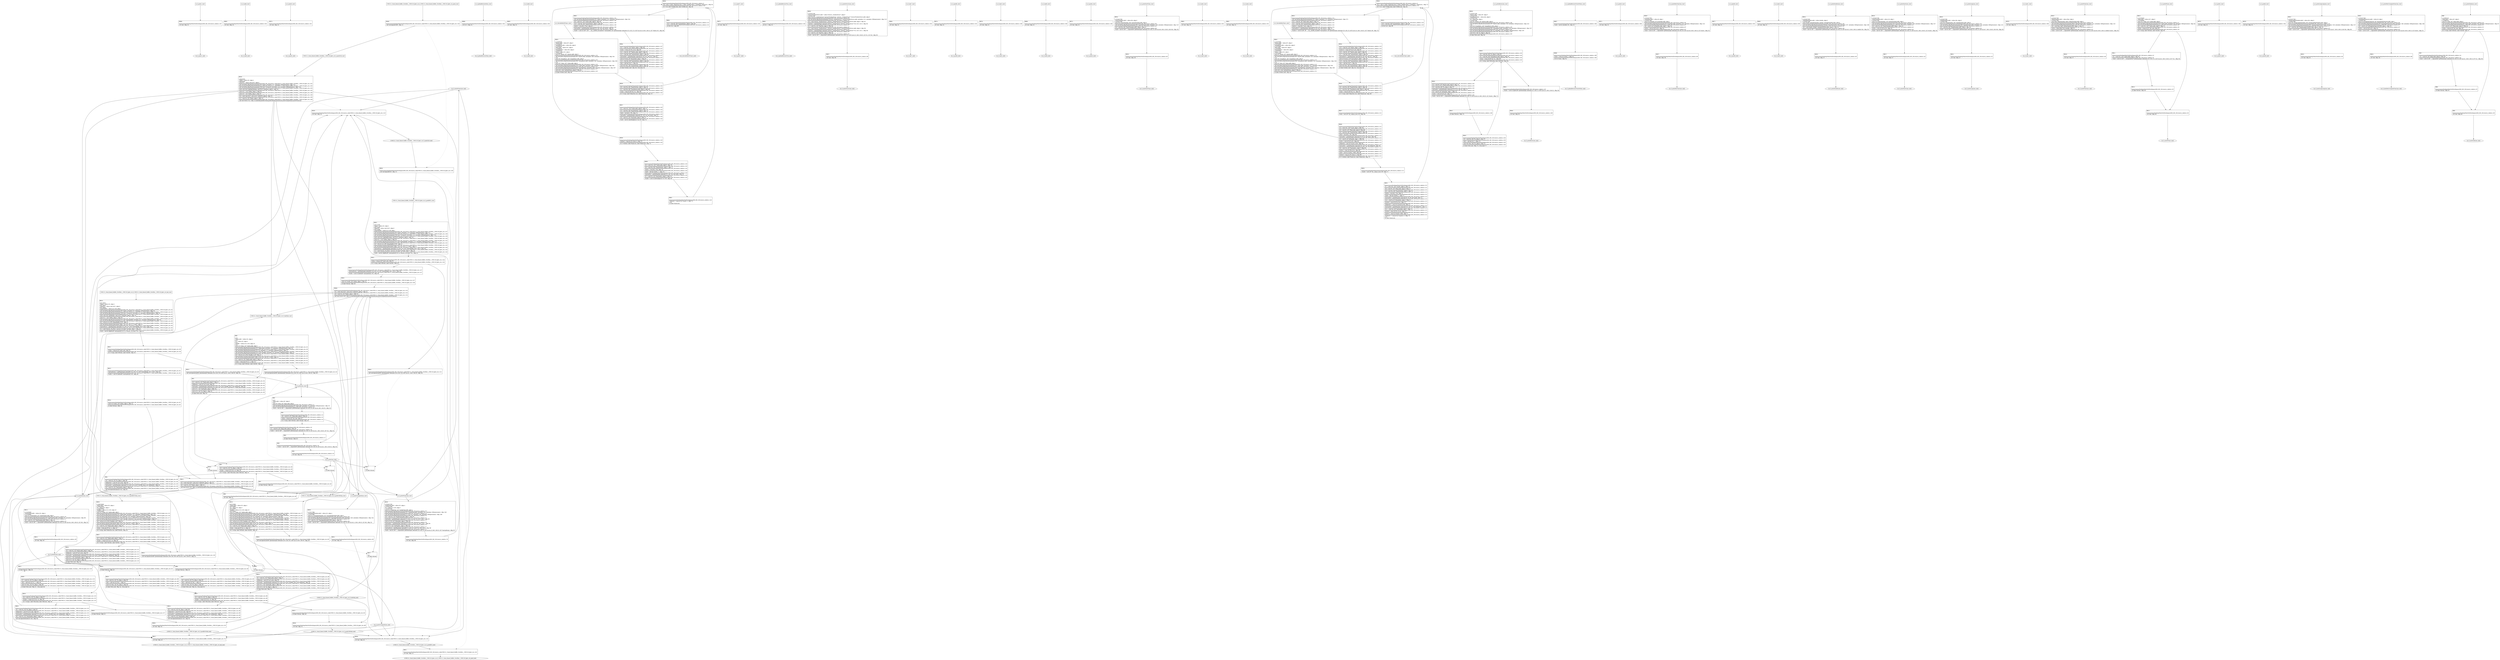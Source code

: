 digraph "icfg graph" {
BBio_ll_good1_end [label="{io_ll_good1_end}"];
BBio_ll_bad6_end [label="{io_ll_bad6_end}"];
BBio_ll_good5_end [label="{io_ll_good5_end}"];
BBCWE121_Stack_Based_Buffer_Overflow__CWE129_fgets_44_ll_CWE121_Stack_Based_Buffer_Overflow__CWE129_fgets_44_bad_end [label="{CWE121_Stack_Based_Buffer_Overflow__CWE129_fgets_44_ll_CWE121_Stack_Based_Buffer_Overflow__CWE129_fgets_44_bad_end}"];
BBio_ll_printWcharLine_end [label="{io_ll_printWcharLine_end}"];
BBio_ll_globalReturnsFalse_end [label="{io_ll_globalReturnsFalse_end}"];
BBio_ll_bad8_end [label="{io_ll_bad8_end}"];
BBio_ll_decodeHexWChars_end [label="{io_ll_decodeHexWChars_end}"];
BBio_ll_good7_end [label="{io_ll_good7_end}"];
BBio_ll_globalReturnsTrue_end [label="{io_ll_globalReturnsTrue_end}"];
BBio_ll_printStructLine_end [label="{io_ll_printStructLine_end}"];
BBio_ll_bad7_end [label="{io_ll_bad7_end}"];
BBio_ll_good6_end [label="{io_ll_good6_end}"];
BBio_ll_bad2_end [label="{io_ll_bad2_end}"];
BBio_ll_bad9_end [label="{io_ll_bad9_end}"];
BBio_ll_printUnsignedLine_end [label="{io_ll_printUnsignedLine_end}"];
BBio_ll_good4_end [label="{io_ll_good4_end}"];
BBio_ll_printSizeTLine_end [label="{io_ll_printSizeTLine_end}"];
BBio_ll_bad5_end [label="{io_ll_bad5_end}"];
BBio_ll_printLine_end [label="{io_ll_printLine_end}"];
BBio_ll_bad4_end [label="{io_ll_bad4_end}"];
BBio_ll_decodeHexChars_end [label="{io_ll_decodeHexChars_end}"];
BBio_ll_printBytesLine_end [label="{io_ll_printBytesLine_end}"];
BBio_ll_globalReturnsTrueOrFalse_end [label="{io_ll_globalReturnsTrueOrFalse_end}"];
BBCWE121_Stack_Based_Buffer_Overflow__CWE129_fgets_44_ll_goodG2B_end [label="{CWE121_Stack_Based_Buffer_Overflow__CWE129_fgets_44_ll_goodG2B_end}"];
BBCWE121_Stack_Based_Buffer_Overflow__CWE129_fgets_44_ll_goodB2G_end [label="{CWE121_Stack_Based_Buffer_Overflow__CWE129_fgets_44_ll_goodB2G_end}"];
BBio_ll_good3_end [label="{io_ll_good3_end}"];
BBCWE121_Stack_Based_Buffer_Overflow__CWE129_fgets_44_ll_badSink_end [label="{CWE121_Stack_Based_Buffer_Overflow__CWE129_fgets_44_ll_badSink_end}"];
BBio_ll_printHexCharLine_end [label="{io_ll_printHexCharLine_end}"];
BBCWE121_Stack_Based_Buffer_Overflow__CWE129_fgets_44_ll_goodG2BSink_end [label="{CWE121_Stack_Based_Buffer_Overflow__CWE129_fgets_44_ll_goodG2BSink_end}"];
BBio_ll_good9_end [label="{io_ll_good9_end}"];
BBio_ll_bad3_end [label="{io_ll_bad3_end}"];
BBio_ll_printDoubleLine_end [label="{io_ll_printDoubleLine_end}"];
BBio_ll_printShortLine_end [label="{io_ll_printShortLine_end}"];
BBCWE121_Stack_Based_Buffer_Overflow__CWE129_fgets_44_ll_goodB2GSink_end [label="{CWE121_Stack_Based_Buffer_Overflow__CWE129_fgets_44_ll_goodB2GSink_end}"];
BBio_ll_printLongLine_end [label="{io_ll_printLongLine_end}"];
BBio_ll_bad1_end [label="{io_ll_bad1_end}"];
BBio_ll_printFloatLine_end [label="{io_ll_printFloatLine_end}"];
BBio_ll_printWLine_end [label="{io_ll_printWLine_end}"];
BBio_ll_good2_end [label="{io_ll_good2_end}"];
BBio_ll_printIntLine_end [label="{io_ll_printIntLine_end}"];
BBio_ll_good8_end [label="{io_ll_good8_end}"];
BBio_ll_printLongLongLine_end [label="{io_ll_printLongLongLine_end}"];
BBio_ll_printHexUnsignedCharLine_end [label="{io_ll_printHexUnsignedCharLine_end}"];
BBio_ll_printSinkLine_end [label="{io_ll_printSinkLine_end}"];
BBCWE121_Stack_Based_Buffer_Overflow__CWE129_fgets_44_ll_CWE121_Stack_Based_Buffer_Overflow__CWE129_fgets_44_good_end [label="{CWE121_Stack_Based_Buffer_Overflow__CWE129_fgets_44_ll_CWE121_Stack_Based_Buffer_Overflow__CWE129_fgets_44_good_end}"];
BBio_ll_good1_start [label="{io_ll_good1_start}", shape=record];
io_ll_good1BB69 [label="{BB69:\l\l/home/raoxue/Desktop/MemVerif/workspace/000_062_591/source_code/io.c:187\l
  ret void, !dbg !52\l
}", shape=record];
BBio_ll_bad6_start [label="{io_ll_bad6_start}", shape=record];
io_ll_bad6BB83 [label="{BB83:\l\l/home/raoxue/Desktop/MemVerif/workspace/000_062_591/source_code/io.c:203\l
  ret void, !dbg !52\l
}", shape=record];
BBio_ll_good5_start [label="{io_ll_good5_start}", shape=record];
io_ll_good5BB73 [label="{BB73:\l\l/home/raoxue/Desktop/MemVerif/workspace/000_062_591/source_code/io.c:191\l
  ret void, !dbg !52\l
}", shape=record];
BBCWE121_Stack_Based_Buffer_Overflow__CWE129_fgets_44_ll_CWE121_Stack_Based_Buffer_Overflow__CWE129_fgets_44_bad_start [label="{CWE121_Stack_Based_Buffer_Overflow__CWE129_fgets_44_ll_CWE121_Stack_Based_Buffer_Overflow__CWE129_fgets_44_bad_start}", shape=record];
CWE121_Stack_Based_Buffer_Overflow__CWE129_fgets_44_ll_CWE121_Stack_Based_Buffer_Overflow__CWE129_fgets_44_badBB10 [label="{BB10:\l\l/:90718632\l
  %data = alloca i32, align 4\l
/:90718632\l
  %funcPtr = alloca void (i32)*, align 8\l
/:90718632\l
  %inputBuffer = alloca [14 x i8], align 1\l
/home/raoxue/Desktop/MemVerif/workspace/000_062_591/source_code/CWE121_Stack_Based_Buffer_Overflow__CWE129_fgets_44.c:50\l
  call void @llvm.dbg.declare(metadata i32* %data, metadata !55, metadata !DIExpression()), !dbg !56\l
/home/raoxue/Desktop/MemVerif/workspace/000_062_591/source_code/CWE121_Stack_Based_Buffer_Overflow__CWE129_fgets_44.c:52\l
  call void @llvm.dbg.declare(metadata void (i32)** %funcPtr, metadata !57, metadata !DIExpression()), !dbg !59\l
/home/raoxue/Desktop/MemVerif/workspace/000_062_591/source_code/CWE121_Stack_Based_Buffer_Overflow__CWE129_fgets_44.c:52\l
  store void (i32)* @badSink, void (i32)** %funcPtr, align 8, !dbg !19\l
/home/raoxue/Desktop/MemVerif/workspace/000_062_591/source_code/CWE121_Stack_Based_Buffer_Overflow__CWE129_fgets_44.c:54\l
  store i32 -1, i32* %data, align 4, !dbg !20\l
/home/raoxue/Desktop/MemVerif/workspace/000_062_591/source_code/CWE121_Stack_Based_Buffer_Overflow__CWE129_fgets_44.c:56\l
  call void @llvm.dbg.declare(metadata [14 x i8]* %inputBuffer, metadata !61, metadata !DIExpression()), !dbg !67\l
/home/raoxue/Desktop/MemVerif/workspace/000_062_591/source_code/CWE121_Stack_Based_Buffer_Overflow__CWE129_fgets_44.c:56\l
  %0 = bitcast [14 x i8]* %inputBuffer to i8*, !dbg !27\l
/home/raoxue/Desktop/MemVerif/workspace/000_062_591/source_code/CWE121_Stack_Based_Buffer_Overflow__CWE129_fgets_44.c:56\l
  call void @llvm.memset.p0i8.i64(i8* align 1 %0, i8 0, i64 14, i1 false), !dbg !27\l
/home/raoxue/Desktop/MemVerif/workspace/000_062_591/source_code/CWE121_Stack_Based_Buffer_Overflow__CWE129_fgets_44.c:58\l
  %arraydecay = getelementptr inbounds [14 x i8], [14 x i8]* %inputBuffer, i64 0, i64 0, !dbg !28\l
/home/raoxue/Desktop/MemVerif/workspace/000_062_591/source_code/CWE121_Stack_Based_Buffer_Overflow__CWE129_fgets_44.c:58\l
  %1 = load %struct._IO_FILE*, %struct._IO_FILE** @stdin, align 8, !dbg !30\l
/home/raoxue/Desktop/MemVerif/workspace/000_062_591/source_code/CWE121_Stack_Based_Buffer_Overflow__CWE129_fgets_44.c:58\l
  %call = call i8* @fgets(i8* %arraydecay, i32 14, %struct._IO_FILE* %1), !dbg !31\l
}", shape=record];
CWE121_Stack_Based_Buffer_Overflow__CWE129_fgets_44_ll_CWE121_Stack_Based_Buffer_Overflow__CWE129_fgets_44_badBB10 [label="{BB10:\l\l/:90718632\l
  %data = alloca i32, align 4\l
/:90718632\l
  %funcPtr = alloca void (i32)*, align 8\l
/:90718632\l
  %inputBuffer = alloca [14 x i8], align 1\l
/home/raoxue/Desktop/MemVerif/workspace/000_062_591/source_code/CWE121_Stack_Based_Buffer_Overflow__CWE129_fgets_44.c:50\l
  call void @llvm.dbg.declare(metadata i32* %data, metadata !55, metadata !DIExpression()), !dbg !56\l
/home/raoxue/Desktop/MemVerif/workspace/000_062_591/source_code/CWE121_Stack_Based_Buffer_Overflow__CWE129_fgets_44.c:52\l
  call void @llvm.dbg.declare(metadata void (i32)** %funcPtr, metadata !57, metadata !DIExpression()), !dbg !59\l
/home/raoxue/Desktop/MemVerif/workspace/000_062_591/source_code/CWE121_Stack_Based_Buffer_Overflow__CWE129_fgets_44.c:52\l
  store void (i32)* @badSink, void (i32)** %funcPtr, align 8, !dbg !19\l
/home/raoxue/Desktop/MemVerif/workspace/000_062_591/source_code/CWE121_Stack_Based_Buffer_Overflow__CWE129_fgets_44.c:54\l
  store i32 -1, i32* %data, align 4, !dbg !20\l
/home/raoxue/Desktop/MemVerif/workspace/000_062_591/source_code/CWE121_Stack_Based_Buffer_Overflow__CWE129_fgets_44.c:56\l
  call void @llvm.dbg.declare(metadata [14 x i8]* %inputBuffer, metadata !61, metadata !DIExpression()), !dbg !67\l
/home/raoxue/Desktop/MemVerif/workspace/000_062_591/source_code/CWE121_Stack_Based_Buffer_Overflow__CWE129_fgets_44.c:56\l
  %0 = bitcast [14 x i8]* %inputBuffer to i8*, !dbg !27\l
/home/raoxue/Desktop/MemVerif/workspace/000_062_591/source_code/CWE121_Stack_Based_Buffer_Overflow__CWE129_fgets_44.c:56\l
  call void @llvm.memset.p0i8.i64(i8* align 1 %0, i8 0, i64 14, i1 false), !dbg !27\l
/home/raoxue/Desktop/MemVerif/workspace/000_062_591/source_code/CWE121_Stack_Based_Buffer_Overflow__CWE129_fgets_44.c:58\l
  %arraydecay = getelementptr inbounds [14 x i8], [14 x i8]* %inputBuffer, i64 0, i64 0, !dbg !28\l
/home/raoxue/Desktop/MemVerif/workspace/000_062_591/source_code/CWE121_Stack_Based_Buffer_Overflow__CWE129_fgets_44.c:58\l
  %1 = load %struct._IO_FILE*, %struct._IO_FILE** @stdin, align 8, !dbg !30\l
/home/raoxue/Desktop/MemVerif/workspace/000_062_591/source_code/CWE121_Stack_Based_Buffer_Overflow__CWE129_fgets_44.c:58\l
  %call = call i8* @fgets(i8* %arraydecay, i32 14, %struct._IO_FILE* %1), !dbg !31\l
}", shape=record];
CWE121_Stack_Based_Buffer_Overflow__CWE129_fgets_44_ll_CWE121_Stack_Based_Buffer_Overflow__CWE129_fgets_44_badBB11 [label="{BB11:\l\l/home/raoxue/Desktop/MemVerif/workspace/000_062_591/source_code/CWE121_Stack_Based_Buffer_Overflow__CWE129_fgets_44.c:58\l
  %cmp = icmp ne i8* %call, null, !dbg !32\l
/home/raoxue/Desktop/MemVerif/workspace/000_062_591/source_code/CWE121_Stack_Based_Buffer_Overflow__CWE129_fgets_44.c:58\l
  br i1 %cmp, label %if.then, label %if.else, !dbg !33\l
}", shape=record];
CWE121_Stack_Based_Buffer_Overflow__CWE129_fgets_44_ll_CWE121_Stack_Based_Buffer_Overflow__CWE129_fgets_44_badBB12 [label="{BB12:\l\l/home/raoxue/Desktop/MemVerif/workspace/000_062_591/source_code/CWE121_Stack_Based_Buffer_Overflow__CWE129_fgets_44.c:61\l
  %arraydecay1 = getelementptr inbounds [14 x i8], [14 x i8]* %inputBuffer, i64 0, i64 0, !dbg !34\l
/home/raoxue/Desktop/MemVerif/workspace/000_062_591/source_code/CWE121_Stack_Based_Buffer_Overflow__CWE129_fgets_44.c:61\l
  %call2 = call i32 @atoi(i8* %arraydecay1) #5, !dbg !36\l
}", shape=record];
CWE121_Stack_Based_Buffer_Overflow__CWE129_fgets_44_ll_CWE121_Stack_Based_Buffer_Overflow__CWE129_fgets_44_badBB12 [label="{BB12:\l\l/home/raoxue/Desktop/MemVerif/workspace/000_062_591/source_code/CWE121_Stack_Based_Buffer_Overflow__CWE129_fgets_44.c:61\l
  %arraydecay1 = getelementptr inbounds [14 x i8], [14 x i8]* %inputBuffer, i64 0, i64 0, !dbg !34\l
/home/raoxue/Desktop/MemVerif/workspace/000_062_591/source_code/CWE121_Stack_Based_Buffer_Overflow__CWE129_fgets_44.c:61\l
  %call2 = call i32 @atoi(i8* %arraydecay1) #5, !dbg !36\l
}", shape=record];
CWE121_Stack_Based_Buffer_Overflow__CWE129_fgets_44_ll_CWE121_Stack_Based_Buffer_Overflow__CWE129_fgets_44_badBB14 [label="{BB14:\l\l/home/raoxue/Desktop/MemVerif/workspace/000_062_591/source_code/CWE121_Stack_Based_Buffer_Overflow__CWE129_fgets_44.c:61\l
  store i32 %call2, i32* %data, align 4, !dbg !37\l
/home/raoxue/Desktop/MemVerif/workspace/000_062_591/source_code/CWE121_Stack_Based_Buffer_Overflow__CWE129_fgets_44.c:62\l
  br label %if.end, !dbg !38\l
}", shape=record];
CWE121_Stack_Based_Buffer_Overflow__CWE129_fgets_44_ll_CWE121_Stack_Based_Buffer_Overflow__CWE129_fgets_44_badBB13 [label="{BB13:\l\l/home/raoxue/Desktop/MemVerif/workspace/000_062_591/source_code/CWE121_Stack_Based_Buffer_Overflow__CWE129_fgets_44.c:65\l
  call void @printLine(i8* getelementptr inbounds ([16 x i8], [16 x i8]* @.str.1, i64 0, i64 0)), !dbg !39\l
}", shape=record];
CWE121_Stack_Based_Buffer_Overflow__CWE129_fgets_44_ll_CWE121_Stack_Based_Buffer_Overflow__CWE129_fgets_44_badBB13 [label="{BB13:\l\l/home/raoxue/Desktop/MemVerif/workspace/000_062_591/source_code/CWE121_Stack_Based_Buffer_Overflow__CWE129_fgets_44.c:65\l
  call void @printLine(i8* getelementptr inbounds ([16 x i8], [16 x i8]* @.str.1, i64 0, i64 0)), !dbg !39\l
}", shape=record];
CWE121_Stack_Based_Buffer_Overflow__CWE129_fgets_44_ll_CWE121_Stack_Based_Buffer_Overflow__CWE129_fgets_44_badBB16 [label="{BB16:\l\l/:65\l
  br label %if.end\l
}", shape=record];
CWE121_Stack_Based_Buffer_Overflow__CWE129_fgets_44_ll_CWE121_Stack_Based_Buffer_Overflow__CWE129_fgets_44_badBB15 [label="{BB15:\l\l/home/raoxue/Desktop/MemVerif/workspace/000_062_591/source_code/CWE121_Stack_Based_Buffer_Overflow__CWE129_fgets_44.c:69\l
  %2 = load void (i32)*, void (i32)** %funcPtr, align 8, !dbg !41\l
/home/raoxue/Desktop/MemVerif/workspace/000_062_591/source_code/CWE121_Stack_Based_Buffer_Overflow__CWE129_fgets_44.c:69\l
  %3 = load i32, i32* %data, align 4, !dbg !42\l
/home/raoxue/Desktop/MemVerif/workspace/000_062_591/source_code/CWE121_Stack_Based_Buffer_Overflow__CWE129_fgets_44.c:69\l
  call void %2(i32 %3), !dbg !41,badSink,goodB2GSink,goodG2BSink,printIntLine,printUnsignedLine,printWcharLine\l
}", shape=record];
CWE121_Stack_Based_Buffer_Overflow__CWE129_fgets_44_ll_CWE121_Stack_Based_Buffer_Overflow__CWE129_fgets_44_badBB17 [label="{BB17:\l\l/home/raoxue/Desktop/MemVerif/workspace/000_062_591/source_code/CWE121_Stack_Based_Buffer_Overflow__CWE129_fgets_44.c:70\l
  ret void, !dbg !43\l
}", shape=record];
BBio_ll_printWcharLine_start [label="{io_ll_printWcharLine_start}", shape=record];
io_ll_printWcharLineBB28 [label="{BB28:\l\l/:1535457280\l
  %wideChar.addr = alloca i32, align 4\l
/:1535457280\l
  %s = alloca [2 x i32], align 4\l
/:1535457280\l
  store i32 %wideChar, i32* %wideChar.addr, align 4\l
/home/raoxue/Desktop/MemVerif/workspace/000_062_591/source_code/io.c:70\l
  call void @llvm.dbg.declare(metadata i32* %wideChar.addr, metadata !162, metadata !DIExpression()), !dbg !163\l
/home/raoxue/Desktop/MemVerif/workspace/000_062_591/source_code/io.c:74\l
  call void @llvm.dbg.declare(metadata [2 x i32]* %s, metadata !164, metadata !DIExpression()), !dbg !168\l
/home/raoxue/Desktop/MemVerif/workspace/000_062_591/source_code/io.c:75\l
  %0 = load i32, i32* %wideChar.addr, align 4, !dbg !61\l
/home/raoxue/Desktop/MemVerif/workspace/000_062_591/source_code/io.c:75\l
  %arrayidx = getelementptr inbounds [2 x i32], [2 x i32]* %s, i64 0, i64 0, !dbg !62\l
/home/raoxue/Desktop/MemVerif/workspace/000_062_591/source_code/io.c:75\l
  store i32 %0, i32* %arrayidx, align 4, !dbg !63\l
/home/raoxue/Desktop/MemVerif/workspace/000_062_591/source_code/io.c:76\l
  %arrayidx1 = getelementptr inbounds [2 x i32], [2 x i32]* %s, i64 0, i64 1, !dbg !64\l
/home/raoxue/Desktop/MemVerif/workspace/000_062_591/source_code/io.c:76\l
  store i32 0, i32* %arrayidx1, align 4, !dbg !65\l
/home/raoxue/Desktop/MemVerif/workspace/000_062_591/source_code/io.c:77\l
  %arraydecay = getelementptr inbounds [2 x i32], [2 x i32]* %s, i64 0, i64 0, !dbg !66\l
/home/raoxue/Desktop/MemVerif/workspace/000_062_591/source_code/io.c:77\l
  %call = call i32 (i8*, ...) @printf(i8* getelementptr inbounds ([5 x i8], [5 x i8]* @.str.10, i64 0, i64 0), i32* %arraydecay), !dbg !67\l
}", shape=record];
io_ll_printWcharLineBB28 [label="{BB28:\l\l/:1535457280\l
  %wideChar.addr = alloca i32, align 4\l
/:1535457280\l
  %s = alloca [2 x i32], align 4\l
/:1535457280\l
  store i32 %wideChar, i32* %wideChar.addr, align 4\l
/home/raoxue/Desktop/MemVerif/workspace/000_062_591/source_code/io.c:70\l
  call void @llvm.dbg.declare(metadata i32* %wideChar.addr, metadata !162, metadata !DIExpression()), !dbg !163\l
/home/raoxue/Desktop/MemVerif/workspace/000_062_591/source_code/io.c:74\l
  call void @llvm.dbg.declare(metadata [2 x i32]* %s, metadata !164, metadata !DIExpression()), !dbg !168\l
/home/raoxue/Desktop/MemVerif/workspace/000_062_591/source_code/io.c:75\l
  %0 = load i32, i32* %wideChar.addr, align 4, !dbg !61\l
/home/raoxue/Desktop/MemVerif/workspace/000_062_591/source_code/io.c:75\l
  %arrayidx = getelementptr inbounds [2 x i32], [2 x i32]* %s, i64 0, i64 0, !dbg !62\l
/home/raoxue/Desktop/MemVerif/workspace/000_062_591/source_code/io.c:75\l
  store i32 %0, i32* %arrayidx, align 4, !dbg !63\l
/home/raoxue/Desktop/MemVerif/workspace/000_062_591/source_code/io.c:76\l
  %arrayidx1 = getelementptr inbounds [2 x i32], [2 x i32]* %s, i64 0, i64 1, !dbg !64\l
/home/raoxue/Desktop/MemVerif/workspace/000_062_591/source_code/io.c:76\l
  store i32 0, i32* %arrayidx1, align 4, !dbg !65\l
/home/raoxue/Desktop/MemVerif/workspace/000_062_591/source_code/io.c:77\l
  %arraydecay = getelementptr inbounds [2 x i32], [2 x i32]* %s, i64 0, i64 0, !dbg !66\l
/home/raoxue/Desktop/MemVerif/workspace/000_062_591/source_code/io.c:77\l
  %call = call i32 (i8*, ...) @printf(i8* getelementptr inbounds ([5 x i8], [5 x i8]* @.str.10, i64 0, i64 0), i32* %arraydecay), !dbg !67\l
}", shape=record];
io_ll_printWcharLineBB29 [label="{BB29:\l\l/home/raoxue/Desktop/MemVerif/workspace/000_062_591/source_code/io.c:78\l
  ret void, !dbg !68\l
}", shape=record];
BBio_ll_globalReturnsFalse_start [label="{io_ll_globalReturnsFalse_start}", shape=record];
io_ll_globalReturnsFalseBB66 [label="{BB66:\l\l/home/raoxue/Desktop/MemVerif/workspace/000_062_591/source_code/io.c:163\l
  ret i32 0, !dbg !52\l
}", shape=record];
BBio_ll_bad8_start [label="{io_ll_bad8_start}", shape=record];
io_ll_bad8BB85 [label="{BB85:\l\l/home/raoxue/Desktop/MemVerif/workspace/000_062_591/source_code/io.c:205\l
  ret void, !dbg !52\l
}", shape=record];
BBio_ll_decodeHexWChars_start [label="{io_ll_decodeHexWChars_start}", shape=record];
io_ll_decodeHexWCharsBB55 [label="{BB55:\l\l/:113056328\l
  %bytes.addr = alloca i8*, align 8\l
/:113056328\l
  %numBytes.addr = alloca i64, align 8\l
/:113056328\l
  %hex.addr = alloca i32*, align 8\l
/:113056328\l
  %numWritten = alloca i64, align 8\l
/:113056328\l
  %byte = alloca i32, align 4\l
/:113056328\l
  store i8* %bytes, i8** %bytes.addr, align 8\l
/home/raoxue/Desktop/MemVerif/workspace/000_062_591/source_code/io.c:135\l
  call void @llvm.dbg.declare(metadata i8** %bytes.addr, metadata !290, metadata !DIExpression()), !dbg !291\l
/:135\l
  store i64 %numBytes, i64* %numBytes.addr, align 8\l
/home/raoxue/Desktop/MemVerif/workspace/000_062_591/source_code/io.c:135\l
  call void @llvm.dbg.declare(metadata i64* %numBytes.addr, metadata !292, metadata !DIExpression()), !dbg !293\l
/:135\l
  store i32* %hex, i32** %hex.addr, align 8\l
/home/raoxue/Desktop/MemVerif/workspace/000_062_591/source_code/io.c:135\l
  call void @llvm.dbg.declare(metadata i32** %hex.addr, metadata !294, metadata !DIExpression()), !dbg !295\l
/home/raoxue/Desktop/MemVerif/workspace/000_062_591/source_code/io.c:137\l
  call void @llvm.dbg.declare(metadata i64* %numWritten, metadata !296, metadata !DIExpression()), !dbg !297\l
/home/raoxue/Desktop/MemVerif/workspace/000_062_591/source_code/io.c:137\l
  store i64 0, i64* %numWritten, align 8, !dbg !65\l
/home/raoxue/Desktop/MemVerif/workspace/000_062_591/source_code/io.c:143\l
  br label %while.cond, !dbg !66\l
}", shape=record];
io_ll_decodeHexWCharsBB56 [label="{BB56:\l\l/home/raoxue/Desktop/MemVerif/workspace/000_062_591/source_code/io.c:143\l
  %0 = load i64, i64* %numWritten, align 8, !dbg !67\l
/home/raoxue/Desktop/MemVerif/workspace/000_062_591/source_code/io.c:143\l
  %1 = load i64, i64* %numBytes.addr, align 8, !dbg !68\l
/home/raoxue/Desktop/MemVerif/workspace/000_062_591/source_code/io.c:143\l
  %cmp = icmp ult i64 %0, %1, !dbg !69\l
/home/raoxue/Desktop/MemVerif/workspace/000_062_591/source_code/io.c:143\l
  br i1 %cmp, label %land.lhs.true, label %land.end, !dbg !70\l
}", shape=record];
io_ll_decodeHexWCharsBB57 [label="{BB57:\l\l/home/raoxue/Desktop/MemVerif/workspace/000_062_591/source_code/io.c:143\l
  %2 = load i32*, i32** %hex.addr, align 8, !dbg !71\l
/home/raoxue/Desktop/MemVerif/workspace/000_062_591/source_code/io.c:143\l
  %3 = load i64, i64* %numWritten, align 8, !dbg !72\l
/home/raoxue/Desktop/MemVerif/workspace/000_062_591/source_code/io.c:143\l
  %mul = mul i64 2, %3, !dbg !73\l
/home/raoxue/Desktop/MemVerif/workspace/000_062_591/source_code/io.c:143\l
  %arrayidx = getelementptr inbounds i32, i32* %2, i64 %mul, !dbg !71\l
/home/raoxue/Desktop/MemVerif/workspace/000_062_591/source_code/io.c:143\l
  %4 = load i32, i32* %arrayidx, align 4, !dbg !71\l
/home/raoxue/Desktop/MemVerif/workspace/000_062_591/source_code/io.c:143\l
  %call = call i32 @iswxdigit(i32 %4) #5, !dbg !74\l
}", shape=record];
io_ll_decodeHexWCharsBB57 [label="{BB57:\l\l/home/raoxue/Desktop/MemVerif/workspace/000_062_591/source_code/io.c:143\l
  %2 = load i32*, i32** %hex.addr, align 8, !dbg !71\l
/home/raoxue/Desktop/MemVerif/workspace/000_062_591/source_code/io.c:143\l
  %3 = load i64, i64* %numWritten, align 8, !dbg !72\l
/home/raoxue/Desktop/MemVerif/workspace/000_062_591/source_code/io.c:143\l
  %mul = mul i64 2, %3, !dbg !73\l
/home/raoxue/Desktop/MemVerif/workspace/000_062_591/source_code/io.c:143\l
  %arrayidx = getelementptr inbounds i32, i32* %2, i64 %mul, !dbg !71\l
/home/raoxue/Desktop/MemVerif/workspace/000_062_591/source_code/io.c:143\l
  %4 = load i32, i32* %arrayidx, align 4, !dbg !71\l
/home/raoxue/Desktop/MemVerif/workspace/000_062_591/source_code/io.c:143\l
  %call = call i32 @iswxdigit(i32 %4) #5, !dbg !74\l
}", shape=record];
io_ll_decodeHexWCharsBB59 [label="{BB59:\l\l/home/raoxue/Desktop/MemVerif/workspace/000_062_591/source_code/io.c:143\l
  %tobool = icmp ne i32 %call, 0, !dbg !74\l
/home/raoxue/Desktop/MemVerif/workspace/000_062_591/source_code/io.c:143\l
  br i1 %tobool, label %land.rhs, label %land.end, !dbg !75\l
}", shape=record];
io_ll_decodeHexWCharsBB60 [label="{BB60:\l\l/home/raoxue/Desktop/MemVerif/workspace/000_062_591/source_code/io.c:143\l
  %5 = load i32*, i32** %hex.addr, align 8, !dbg !76\l
/home/raoxue/Desktop/MemVerif/workspace/000_062_591/source_code/io.c:143\l
  %6 = load i64, i64* %numWritten, align 8, !dbg !77\l
/home/raoxue/Desktop/MemVerif/workspace/000_062_591/source_code/io.c:143\l
  %mul1 = mul i64 2, %6, !dbg !78\l
/home/raoxue/Desktop/MemVerif/workspace/000_062_591/source_code/io.c:143\l
  %add = add i64 %mul1, 1, !dbg !79\l
/home/raoxue/Desktop/MemVerif/workspace/000_062_591/source_code/io.c:143\l
  %arrayidx2 = getelementptr inbounds i32, i32* %5, i64 %add, !dbg !76\l
/home/raoxue/Desktop/MemVerif/workspace/000_062_591/source_code/io.c:143\l
  %7 = load i32, i32* %arrayidx2, align 4, !dbg !76\l
/home/raoxue/Desktop/MemVerif/workspace/000_062_591/source_code/io.c:143\l
  %call3 = call i32 @iswxdigit(i32 %7) #5, !dbg !80\l
}", shape=record];
io_ll_decodeHexWCharsBB60 [label="{BB60:\l\l/home/raoxue/Desktop/MemVerif/workspace/000_062_591/source_code/io.c:143\l
  %5 = load i32*, i32** %hex.addr, align 8, !dbg !76\l
/home/raoxue/Desktop/MemVerif/workspace/000_062_591/source_code/io.c:143\l
  %6 = load i64, i64* %numWritten, align 8, !dbg !77\l
/home/raoxue/Desktop/MemVerif/workspace/000_062_591/source_code/io.c:143\l
  %mul1 = mul i64 2, %6, !dbg !78\l
/home/raoxue/Desktop/MemVerif/workspace/000_062_591/source_code/io.c:143\l
  %add = add i64 %mul1, 1, !dbg !79\l
/home/raoxue/Desktop/MemVerif/workspace/000_062_591/source_code/io.c:143\l
  %arrayidx2 = getelementptr inbounds i32, i32* %5, i64 %add, !dbg !76\l
/home/raoxue/Desktop/MemVerif/workspace/000_062_591/source_code/io.c:143\l
  %7 = load i32, i32* %arrayidx2, align 4, !dbg !76\l
/home/raoxue/Desktop/MemVerif/workspace/000_062_591/source_code/io.c:143\l
  %call3 = call i32 @iswxdigit(i32 %7) #5, !dbg !80\l
}", shape=record];
io_ll_decodeHexWCharsBB61 [label="{BB61:\l\l/home/raoxue/Desktop/MemVerif/workspace/000_062_591/source_code/io.c:143\l
  %tobool4 = icmp ne i32 %call3, 0, !dbg !75\l
/:143\l
  br label %land.end\l
}", shape=record];
io_ll_decodeHexWCharsBB58 [label="{BB58:\l\l/home/raoxue/Desktop/MemVerif/workspace/000_062_591/source_code/io.c:0\l
  %8 = phi i1 [ false, %land.lhs.true ], [ false, %while.cond ], [ %tobool4, %land.rhs ], !dbg !81\l
/home/raoxue/Desktop/MemVerif/workspace/000_062_591/source_code/io.c:143\l
  br i1 %8, label %while.body, label %while.end, !dbg !66\l
}", shape=record];
io_ll_decodeHexWCharsBB62 [label="{BB62:\l\l/home/raoxue/Desktop/MemVerif/workspace/000_062_591/source_code/io.c:145\l
  call void @llvm.dbg.declare(metadata i32* %byte, metadata !314, metadata !DIExpression()), !dbg !316\l
/home/raoxue/Desktop/MemVerif/workspace/000_062_591/source_code/io.c:146\l
  %9 = load i32*, i32** %hex.addr, align 8, !dbg !85\l
/home/raoxue/Desktop/MemVerif/workspace/000_062_591/source_code/io.c:146\l
  %10 = load i64, i64* %numWritten, align 8, !dbg !86\l
/home/raoxue/Desktop/MemVerif/workspace/000_062_591/source_code/io.c:146\l
  %mul5 = mul i64 2, %10, !dbg !87\l
/home/raoxue/Desktop/MemVerif/workspace/000_062_591/source_code/io.c:146\l
  %arrayidx6 = getelementptr inbounds i32, i32* %9, i64 %mul5, !dbg !85\l
/home/raoxue/Desktop/MemVerif/workspace/000_062_591/source_code/io.c:146\l
  %call7 = call i32 (i32*, i32*, ...) @__isoc99_swscanf(i32* %arrayidx6, i32* getelementptr inbounds ([5 x i32], [5 x i32]* @.str.16, i64 0, i64 0), i32* %byte) #5, !dbg !88\l
}", shape=record];
io_ll_decodeHexWCharsBB62 [label="{BB62:\l\l/home/raoxue/Desktop/MemVerif/workspace/000_062_591/source_code/io.c:145\l
  call void @llvm.dbg.declare(metadata i32* %byte, metadata !314, metadata !DIExpression()), !dbg !316\l
/home/raoxue/Desktop/MemVerif/workspace/000_062_591/source_code/io.c:146\l
  %9 = load i32*, i32** %hex.addr, align 8, !dbg !85\l
/home/raoxue/Desktop/MemVerif/workspace/000_062_591/source_code/io.c:146\l
  %10 = load i64, i64* %numWritten, align 8, !dbg !86\l
/home/raoxue/Desktop/MemVerif/workspace/000_062_591/source_code/io.c:146\l
  %mul5 = mul i64 2, %10, !dbg !87\l
/home/raoxue/Desktop/MemVerif/workspace/000_062_591/source_code/io.c:146\l
  %arrayidx6 = getelementptr inbounds i32, i32* %9, i64 %mul5, !dbg !85\l
/home/raoxue/Desktop/MemVerif/workspace/000_062_591/source_code/io.c:146\l
  %call7 = call i32 (i32*, i32*, ...) @__isoc99_swscanf(i32* %arrayidx6, i32* getelementptr inbounds ([5 x i32], [5 x i32]* @.str.16, i64 0, i64 0), i32* %byte) #5, !dbg !88\l
}", shape=record];
io_ll_decodeHexWCharsBB64 [label="{BB64:\l\l/home/raoxue/Desktop/MemVerif/workspace/000_062_591/source_code/io.c:147\l
  %11 = load i32, i32* %byte, align 4, !dbg !89\l
/home/raoxue/Desktop/MemVerif/workspace/000_062_591/source_code/io.c:147\l
  %conv = trunc i32 %11 to i8, !dbg !90\l
/home/raoxue/Desktop/MemVerif/workspace/000_062_591/source_code/io.c:147\l
  %12 = load i8*, i8** %bytes.addr, align 8, !dbg !91\l
/home/raoxue/Desktop/MemVerif/workspace/000_062_591/source_code/io.c:147\l
  %13 = load i64, i64* %numWritten, align 8, !dbg !92\l
/home/raoxue/Desktop/MemVerif/workspace/000_062_591/source_code/io.c:147\l
  %arrayidx8 = getelementptr inbounds i8, i8* %12, i64 %13, !dbg !91\l
/home/raoxue/Desktop/MemVerif/workspace/000_062_591/source_code/io.c:147\l
  store i8 %conv, i8* %arrayidx8, align 1, !dbg !93\l
/home/raoxue/Desktop/MemVerif/workspace/000_062_591/source_code/io.c:148\l
  %14 = load i64, i64* %numWritten, align 8, !dbg !94\l
/home/raoxue/Desktop/MemVerif/workspace/000_062_591/source_code/io.c:148\l
  %inc = add i64 %14, 1, !dbg !94\l
/home/raoxue/Desktop/MemVerif/workspace/000_062_591/source_code/io.c:148\l
  store i64 %inc, i64* %numWritten, align 8, !dbg !94\l
/home/raoxue/Desktop/MemVerif/workspace/000_062_591/source_code/io.c:143\l
  br label %while.cond, !dbg !66, !llvm.loop !95\l
}", shape=record];
io_ll_decodeHexWCharsBB63 [label="{BB63:\l\l/home/raoxue/Desktop/MemVerif/workspace/000_062_591/source_code/io.c:151\l
  %15 = load i64, i64* %numWritten, align 8, !dbg !98\l
/home/raoxue/Desktop/MemVerif/workspace/000_062_591/source_code/io.c:151\l
  ret i64 %15, !dbg !99\l
}", shape=record];
BBio_ll_good7_start [label="{io_ll_good7_start}", shape=record];
io_ll_good7BB75 [label="{BB75:\l\l/home/raoxue/Desktop/MemVerif/workspace/000_062_591/source_code/io.c:193\l
  ret void, !dbg !52\l
}", shape=record];
BBio_ll_globalReturnsTrue_start [label="{io_ll_globalReturnsTrue_start}", shape=record];
io_ll_globalReturnsTrueBB65 [label="{BB65:\l\l/home/raoxue/Desktop/MemVerif/workspace/000_062_591/source_code/io.c:158\l
  ret i32 1, !dbg !52\l
}", shape=record];
BBio_ll_printStructLine_start [label="{io_ll_printStructLine_start}", shape=record];
io_ll_printStructLineBB36 [label="{BB36:\l\l/:1535457280\l
  %structTwoIntsStruct.addr = alloca %struct._twoIntsStruct*, align 8\l
/:1535457280\l
  store %struct._twoIntsStruct* %structTwoIntsStruct, %struct._twoIntsStruct** %structTwoIntsStruct.addr, align 8\l
/home/raoxue/Desktop/MemVerif/workspace/000_062_591/source_code/io.c:95\l
  call void @llvm.dbg.declare(metadata %struct._twoIntsStruct** %structTwoIntsStruct.addr, metadata !212, metadata !DIExpression()), !dbg !213\l
/home/raoxue/Desktop/MemVerif/workspace/000_062_591/source_code/io.c:97\l
  %0 = load %struct._twoIntsStruct*, %struct._twoIntsStruct** %structTwoIntsStruct.addr, align 8, !dbg !61\l
/home/raoxue/Desktop/MemVerif/workspace/000_062_591/source_code/io.c:97\l
  %intOne = getelementptr inbounds %struct._twoIntsStruct, %struct._twoIntsStruct* %0, i32 0, i32 0, !dbg !62\l
/home/raoxue/Desktop/MemVerif/workspace/000_062_591/source_code/io.c:97\l
  %1 = load i32, i32* %intOne, align 4, !dbg !62\l
/home/raoxue/Desktop/MemVerif/workspace/000_062_591/source_code/io.c:97\l
  %2 = load %struct._twoIntsStruct*, %struct._twoIntsStruct** %structTwoIntsStruct.addr, align 8, !dbg !63\l
/home/raoxue/Desktop/MemVerif/workspace/000_062_591/source_code/io.c:97\l
  %intTwo = getelementptr inbounds %struct._twoIntsStruct, %struct._twoIntsStruct* %2, i32 0, i32 1, !dbg !64\l
/home/raoxue/Desktop/MemVerif/workspace/000_062_591/source_code/io.c:97\l
  %3 = load i32, i32* %intTwo, align 4, !dbg !64\l
/home/raoxue/Desktop/MemVerif/workspace/000_062_591/source_code/io.c:97\l
  %call = call i32 (i8*, ...) @printf(i8* getelementptr inbounds ([10 x i8], [10 x i8]* @.str.13, i64 0, i64 0), i32 %1, i32 %3), !dbg !65\l
}", shape=record];
io_ll_printStructLineBB36 [label="{BB36:\l\l/:1535457280\l
  %structTwoIntsStruct.addr = alloca %struct._twoIntsStruct*, align 8\l
/:1535457280\l
  store %struct._twoIntsStruct* %structTwoIntsStruct, %struct._twoIntsStruct** %structTwoIntsStruct.addr, align 8\l
/home/raoxue/Desktop/MemVerif/workspace/000_062_591/source_code/io.c:95\l
  call void @llvm.dbg.declare(metadata %struct._twoIntsStruct** %structTwoIntsStruct.addr, metadata !212, metadata !DIExpression()), !dbg !213\l
/home/raoxue/Desktop/MemVerif/workspace/000_062_591/source_code/io.c:97\l
  %0 = load %struct._twoIntsStruct*, %struct._twoIntsStruct** %structTwoIntsStruct.addr, align 8, !dbg !61\l
/home/raoxue/Desktop/MemVerif/workspace/000_062_591/source_code/io.c:97\l
  %intOne = getelementptr inbounds %struct._twoIntsStruct, %struct._twoIntsStruct* %0, i32 0, i32 0, !dbg !62\l
/home/raoxue/Desktop/MemVerif/workspace/000_062_591/source_code/io.c:97\l
  %1 = load i32, i32* %intOne, align 4, !dbg !62\l
/home/raoxue/Desktop/MemVerif/workspace/000_062_591/source_code/io.c:97\l
  %2 = load %struct._twoIntsStruct*, %struct._twoIntsStruct** %structTwoIntsStruct.addr, align 8, !dbg !63\l
/home/raoxue/Desktop/MemVerif/workspace/000_062_591/source_code/io.c:97\l
  %intTwo = getelementptr inbounds %struct._twoIntsStruct, %struct._twoIntsStruct* %2, i32 0, i32 1, !dbg !64\l
/home/raoxue/Desktop/MemVerif/workspace/000_062_591/source_code/io.c:97\l
  %3 = load i32, i32* %intTwo, align 4, !dbg !64\l
/home/raoxue/Desktop/MemVerif/workspace/000_062_591/source_code/io.c:97\l
  %call = call i32 (i8*, ...) @printf(i8* getelementptr inbounds ([10 x i8], [10 x i8]* @.str.13, i64 0, i64 0), i32 %1, i32 %3), !dbg !65\l
}", shape=record];
io_ll_printStructLineBB37 [label="{BB37:\l\l/home/raoxue/Desktop/MemVerif/workspace/000_062_591/source_code/io.c:98\l
  ret void, !dbg !66\l
}", shape=record];
BBio_ll_bad7_start [label="{io_ll_bad7_start}", shape=record];
io_ll_bad7BB84 [label="{BB84:\l\l/home/raoxue/Desktop/MemVerif/workspace/000_062_591/source_code/io.c:204\l
  ret void, !dbg !52\l
}", shape=record];
BBio_ll_good6_start [label="{io_ll_good6_start}", shape=record];
io_ll_good6BB74 [label="{BB74:\l\l/home/raoxue/Desktop/MemVerif/workspace/000_062_591/source_code/io.c:192\l
  ret void, !dbg !52\l
}", shape=record];
BBio_ll_bad2_start [label="{io_ll_bad2_start}", shape=record];
io_ll_bad2BB79 [label="{BB79:\l\l/home/raoxue/Desktop/MemVerif/workspace/000_062_591/source_code/io.c:199\l
  ret void, !dbg !52\l
}", shape=record];
BBio_ll_bad9_start [label="{io_ll_bad9_start}", shape=record];
io_ll_bad9BB86 [label="{BB86:\l\l/home/raoxue/Desktop/MemVerif/workspace/000_062_591/source_code/io.c:206\l
  ret void, !dbg !52\l
}", shape=record];
BBio_ll_printUnsignedLine_start [label="{io_ll_printUnsignedLine_start}", shape=record];
io_ll_printUnsignedLineBB30 [label="{BB30:\l\l/:113217368\l
  %unsignedNumber.addr = alloca i32, align 4\l
/:113217368\l
  store i32 %unsignedNumber, i32* %unsignedNumber.addr, align 4\l
/home/raoxue/Desktop/MemVerif/workspace/000_062_591/source_code/io.c:80\l
  call void @llvm.dbg.declare(metadata i32* %unsignedNumber.addr, metadata !180, metadata !DIExpression()), !dbg !181\l
/home/raoxue/Desktop/MemVerif/workspace/000_062_591/source_code/io.c:82\l
  %0 = load i32, i32* %unsignedNumber.addr, align 4, !dbg !54\l
/home/raoxue/Desktop/MemVerif/workspace/000_062_591/source_code/io.c:82\l
  %call = call i32 (i8*, ...) @printf(i8* getelementptr inbounds ([4 x i8], [4 x i8]* @.str.11, i64 0, i64 0), i32 %0), !dbg !55\l
}", shape=record];
io_ll_printUnsignedLineBB30 [label="{BB30:\l\l/:113217368\l
  %unsignedNumber.addr = alloca i32, align 4\l
/:113217368\l
  store i32 %unsignedNumber, i32* %unsignedNumber.addr, align 4\l
/home/raoxue/Desktop/MemVerif/workspace/000_062_591/source_code/io.c:80\l
  call void @llvm.dbg.declare(metadata i32* %unsignedNumber.addr, metadata !180, metadata !DIExpression()), !dbg !181\l
/home/raoxue/Desktop/MemVerif/workspace/000_062_591/source_code/io.c:82\l
  %0 = load i32, i32* %unsignedNumber.addr, align 4, !dbg !54\l
/home/raoxue/Desktop/MemVerif/workspace/000_062_591/source_code/io.c:82\l
  %call = call i32 (i8*, ...) @printf(i8* getelementptr inbounds ([4 x i8], [4 x i8]* @.str.11, i64 0, i64 0), i32 %0), !dbg !55\l
}", shape=record];
io_ll_printUnsignedLineBB31 [label="{BB31:\l\l/home/raoxue/Desktop/MemVerif/workspace/000_062_591/source_code/io.c:83\l
  ret void, !dbg !56\l
}", shape=record];
BBio_ll_good4_start [label="{io_ll_good4_start}", shape=record];
io_ll_good4BB72 [label="{BB72:\l\l/home/raoxue/Desktop/MemVerif/workspace/000_062_591/source_code/io.c:190\l
  ret void, !dbg !52\l
}", shape=record];
BBio_ll_printSizeTLine_start [label="{io_ll_printSizeTLine_start}", shape=record];
io_ll_printSizeTLineBB24 [label="{BB24:\l\l/:1535457280\l
  %sizeTNumber.addr = alloca i64, align 8\l
/:1535457280\l
  store i64 %sizeTNumber, i64* %sizeTNumber.addr, align 8\l
/home/raoxue/Desktop/MemVerif/workspace/000_062_591/source_code/io.c:60\l
  call void @llvm.dbg.declare(metadata i64* %sizeTNumber.addr, metadata !146, metadata !DIExpression()), !dbg !147\l
/home/raoxue/Desktop/MemVerif/workspace/000_062_591/source_code/io.c:62\l
  %0 = load i64, i64* %sizeTNumber.addr, align 8, !dbg !57\l
/home/raoxue/Desktop/MemVerif/workspace/000_062_591/source_code/io.c:62\l
  %call = call i32 (i8*, ...) @printf(i8* getelementptr inbounds ([5 x i8], [5 x i8]* @.str.8, i64 0, i64 0), i64 %0), !dbg !58\l
}", shape=record];
io_ll_printSizeTLineBB24 [label="{BB24:\l\l/:1535457280\l
  %sizeTNumber.addr = alloca i64, align 8\l
/:1535457280\l
  store i64 %sizeTNumber, i64* %sizeTNumber.addr, align 8\l
/home/raoxue/Desktop/MemVerif/workspace/000_062_591/source_code/io.c:60\l
  call void @llvm.dbg.declare(metadata i64* %sizeTNumber.addr, metadata !146, metadata !DIExpression()), !dbg !147\l
/home/raoxue/Desktop/MemVerif/workspace/000_062_591/source_code/io.c:62\l
  %0 = load i64, i64* %sizeTNumber.addr, align 8, !dbg !57\l
/home/raoxue/Desktop/MemVerif/workspace/000_062_591/source_code/io.c:62\l
  %call = call i32 (i8*, ...) @printf(i8* getelementptr inbounds ([5 x i8], [5 x i8]* @.str.8, i64 0, i64 0), i64 %0), !dbg !58\l
}", shape=record];
io_ll_printSizeTLineBB25 [label="{BB25:\l\l/home/raoxue/Desktop/MemVerif/workspace/000_062_591/source_code/io.c:63\l
  ret void, !dbg !59\l
}", shape=record];
BBio_ll_bad5_start [label="{io_ll_bad5_start}", shape=record];
io_ll_bad5BB82 [label="{BB82:\l\l/home/raoxue/Desktop/MemVerif/workspace/000_062_591/source_code/io.c:202\l
  ret void, !dbg !52\l
}", shape=record];
BBio_ll_printLine_start [label="{io_ll_printLine_start}", shape=record];
io_ll_printLineBB0 [label="{BB0:\l\l/:415\l
  %line.addr = alloca i8*, align 8\l
/:415\l
  store i8* %line, i8** %line.addr, align 8\l
/home/raoxue/Desktop/MemVerif/workspace/000_062_591/source_code/io.c:11\l
  call void @llvm.dbg.declare(metadata i8** %line.addr, metadata !52, metadata !DIExpression()), !dbg !53\l
/home/raoxue/Desktop/MemVerif/workspace/000_062_591/source_code/io.c:13\l
  %call = call i32 (i8*, ...) @printf(i8* getelementptr inbounds ([9 x i8], [9 x i8]* @.str, i64 0, i64 0)), !dbg !54\l
}", shape=record];
io_ll_printLineBB0 [label="{BB0:\l\l/:415\l
  %line.addr = alloca i8*, align 8\l
/:415\l
  store i8* %line, i8** %line.addr, align 8\l
/home/raoxue/Desktop/MemVerif/workspace/000_062_591/source_code/io.c:11\l
  call void @llvm.dbg.declare(metadata i8** %line.addr, metadata !52, metadata !DIExpression()), !dbg !53\l
/home/raoxue/Desktop/MemVerif/workspace/000_062_591/source_code/io.c:13\l
  %call = call i32 (i8*, ...) @printf(i8* getelementptr inbounds ([9 x i8], [9 x i8]* @.str, i64 0, i64 0)), !dbg !54\l
}", shape=record];
io_ll_printLineBB1 [label="{BB1:\l\l/home/raoxue/Desktop/MemVerif/workspace/000_062_591/source_code/io.c:14\l
  %0 = load i8*, i8** %line.addr, align 8, !dbg !55\l
/home/raoxue/Desktop/MemVerif/workspace/000_062_591/source_code/io.c:14\l
  %cmp = icmp ne i8* %0, null, !dbg !57\l
/home/raoxue/Desktop/MemVerif/workspace/000_062_591/source_code/io.c:14\l
  br i1 %cmp, label %if.then, label %if.end, !dbg !58\l
}", shape=record];
io_ll_printLineBB2 [label="{BB2:\l\l/home/raoxue/Desktop/MemVerif/workspace/000_062_591/source_code/io.c:16\l
  %1 = load i8*, i8** %line.addr, align 8, !dbg !59\l
/home/raoxue/Desktop/MemVerif/workspace/000_062_591/source_code/io.c:16\l
  %call1 = call i32 (i8*, ...) @printf(i8* getelementptr inbounds ([4 x i8], [4 x i8]* @.str.1, i64 0, i64 0), i8* %1), !dbg !61\l
}", shape=record];
io_ll_printLineBB2 [label="{BB2:\l\l/home/raoxue/Desktop/MemVerif/workspace/000_062_591/source_code/io.c:16\l
  %1 = load i8*, i8** %line.addr, align 8, !dbg !59\l
/home/raoxue/Desktop/MemVerif/workspace/000_062_591/source_code/io.c:16\l
  %call1 = call i32 (i8*, ...) @printf(i8* getelementptr inbounds ([4 x i8], [4 x i8]* @.str.1, i64 0, i64 0), i8* %1), !dbg !61\l
}", shape=record];
io_ll_printLineBB4 [label="{BB4:\l\l/home/raoxue/Desktop/MemVerif/workspace/000_062_591/source_code/io.c:17\l
  br label %if.end, !dbg !62\l
}", shape=record];
io_ll_printLineBB3 [label="{BB3:\l\l/home/raoxue/Desktop/MemVerif/workspace/000_062_591/source_code/io.c:18\l
  %call2 = call i32 (i8*, ...) @printf(i8* getelementptr inbounds ([9 x i8], [9 x i8]* @.str.2, i64 0, i64 0)), !dbg !63\l
}", shape=record];
io_ll_printLineBB3 [label="{BB3:\l\l/home/raoxue/Desktop/MemVerif/workspace/000_062_591/source_code/io.c:18\l
  %call2 = call i32 (i8*, ...) @printf(i8* getelementptr inbounds ([9 x i8], [9 x i8]* @.str.2, i64 0, i64 0)), !dbg !63\l
}", shape=record];
io_ll_printLineBB5 [label="{BB5:\l\l/home/raoxue/Desktop/MemVerif/workspace/000_062_591/source_code/io.c:19\l
  ret void, !dbg !64\l
}", shape=record];
BBio_ll_bad4_start [label="{io_ll_bad4_start}", shape=record];
io_ll_bad4BB81 [label="{BB81:\l\l/home/raoxue/Desktop/MemVerif/workspace/000_062_591/source_code/io.c:201\l
  ret void, !dbg !52\l
}", shape=record];
BBio_ll_decodeHexChars_start [label="{io_ll_decodeHexChars_start}", shape=record];
io_ll_decodeHexCharsBB45 [label="{BB45:\l\l/:113070656\l
  %bytes.addr = alloca i8*, align 8\l
/:113070656\l
  %numBytes.addr = alloca i64, align 8\l
/:113070656\l
  %hex.addr = alloca i8*, align 8\l
/:113070656\l
  %numWritten = alloca i64, align 8\l
/:113070656\l
  %byte = alloca i32, align 4\l
/:113070656\l
  store i8* %bytes, i8** %bytes.addr, align 8\l
/home/raoxue/Desktop/MemVerif/workspace/000_062_591/source_code/io.c:113\l
  call void @llvm.dbg.declare(metadata i8** %bytes.addr, metadata !253, metadata !DIExpression()), !dbg !254\l
/:113\l
  store i64 %numBytes, i64* %numBytes.addr, align 8\l
/home/raoxue/Desktop/MemVerif/workspace/000_062_591/source_code/io.c:113\l
  call void @llvm.dbg.declare(metadata i64* %numBytes.addr, metadata !255, metadata !DIExpression()), !dbg !256\l
/:113\l
  store i8* %hex, i8** %hex.addr, align 8\l
/home/raoxue/Desktop/MemVerif/workspace/000_062_591/source_code/io.c:113\l
  call void @llvm.dbg.declare(metadata i8** %hex.addr, metadata !257, metadata !DIExpression()), !dbg !258\l
/home/raoxue/Desktop/MemVerif/workspace/000_062_591/source_code/io.c:115\l
  call void @llvm.dbg.declare(metadata i64* %numWritten, metadata !259, metadata !DIExpression()), !dbg !260\l
/home/raoxue/Desktop/MemVerif/workspace/000_062_591/source_code/io.c:115\l
  store i64 0, i64* %numWritten, align 8, !dbg !63\l
/home/raoxue/Desktop/MemVerif/workspace/000_062_591/source_code/io.c:121\l
  br label %while.cond, !dbg !64\l
}", shape=record];
io_ll_decodeHexCharsBB46 [label="{BB46:\l\l/home/raoxue/Desktop/MemVerif/workspace/000_062_591/source_code/io.c:121\l
  %0 = load i64, i64* %numWritten, align 8, !dbg !65\l
/home/raoxue/Desktop/MemVerif/workspace/000_062_591/source_code/io.c:121\l
  %1 = load i64, i64* %numBytes.addr, align 8, !dbg !66\l
/home/raoxue/Desktop/MemVerif/workspace/000_062_591/source_code/io.c:121\l
  %cmp = icmp ult i64 %0, %1, !dbg !67\l
/home/raoxue/Desktop/MemVerif/workspace/000_062_591/source_code/io.c:121\l
  br i1 %cmp, label %land.lhs.true, label %land.end, !dbg !68\l
}", shape=record];
io_ll_decodeHexCharsBB47 [label="{BB47:\l\l/home/raoxue/Desktop/MemVerif/workspace/000_062_591/source_code/io.c:121\l
  %call = call i16** @__ctype_b_loc() #5, !dbg !69\l
}", shape=record];
io_ll_decodeHexCharsBB47 [label="{BB47:\l\l/home/raoxue/Desktop/MemVerif/workspace/000_062_591/source_code/io.c:121\l
  %call = call i16** @__ctype_b_loc() #5, !dbg !69\l
}", shape=record];
io_ll_decodeHexCharsBB49 [label="{BB49:\l\l/home/raoxue/Desktop/MemVerif/workspace/000_062_591/source_code/io.c:121\l
  %2 = load i16*, i16** %call, align 8, !dbg !69\l
/home/raoxue/Desktop/MemVerif/workspace/000_062_591/source_code/io.c:121\l
  %3 = load i8*, i8** %hex.addr, align 8, !dbg !69\l
/home/raoxue/Desktop/MemVerif/workspace/000_062_591/source_code/io.c:121\l
  %4 = load i64, i64* %numWritten, align 8, !dbg !69\l
/home/raoxue/Desktop/MemVerif/workspace/000_062_591/source_code/io.c:121\l
  %mul = mul i64 2, %4, !dbg !69\l
/home/raoxue/Desktop/MemVerif/workspace/000_062_591/source_code/io.c:121\l
  %arrayidx = getelementptr inbounds i8, i8* %3, i64 %mul, !dbg !69\l
/home/raoxue/Desktop/MemVerif/workspace/000_062_591/source_code/io.c:121\l
  %5 = load i8, i8* %arrayidx, align 1, !dbg !69\l
/home/raoxue/Desktop/MemVerif/workspace/000_062_591/source_code/io.c:121\l
  %conv = sext i8 %5 to i32, !dbg !69\l
/home/raoxue/Desktop/MemVerif/workspace/000_062_591/source_code/io.c:121\l
  %idxprom = sext i32 %conv to i64, !dbg !69\l
/home/raoxue/Desktop/MemVerif/workspace/000_062_591/source_code/io.c:121\l
  %arrayidx1 = getelementptr inbounds i16, i16* %2, i64 %idxprom, !dbg !69\l
/home/raoxue/Desktop/MemVerif/workspace/000_062_591/source_code/io.c:121\l
  %6 = load i16, i16* %arrayidx1, align 2, !dbg !69\l
/home/raoxue/Desktop/MemVerif/workspace/000_062_591/source_code/io.c:121\l
  %conv2 = zext i16 %6 to i32, !dbg !69\l
/home/raoxue/Desktop/MemVerif/workspace/000_062_591/source_code/io.c:121\l
  %and = and i32 %conv2, 4096, !dbg !69\l
/home/raoxue/Desktop/MemVerif/workspace/000_062_591/source_code/io.c:121\l
  %tobool = icmp ne i32 %and, 0, !dbg !69\l
/home/raoxue/Desktop/MemVerif/workspace/000_062_591/source_code/io.c:121\l
  br i1 %tobool, label %land.rhs, label %land.end, !dbg !70\l
}", shape=record];
io_ll_decodeHexCharsBB50 [label="{BB50:\l\l/home/raoxue/Desktop/MemVerif/workspace/000_062_591/source_code/io.c:121\l
  %call3 = call i16** @__ctype_b_loc() #5, !dbg !71\l
}", shape=record];
io_ll_decodeHexCharsBB50 [label="{BB50:\l\l/home/raoxue/Desktop/MemVerif/workspace/000_062_591/source_code/io.c:121\l
  %call3 = call i16** @__ctype_b_loc() #5, !dbg !71\l
}", shape=record];
io_ll_decodeHexCharsBB51 [label="{BB51:\l\l/home/raoxue/Desktop/MemVerif/workspace/000_062_591/source_code/io.c:121\l
  %7 = load i16*, i16** %call3, align 8, !dbg !71\l
/home/raoxue/Desktop/MemVerif/workspace/000_062_591/source_code/io.c:121\l
  %8 = load i8*, i8** %hex.addr, align 8, !dbg !71\l
/home/raoxue/Desktop/MemVerif/workspace/000_062_591/source_code/io.c:121\l
  %9 = load i64, i64* %numWritten, align 8, !dbg !71\l
/home/raoxue/Desktop/MemVerif/workspace/000_062_591/source_code/io.c:121\l
  %mul4 = mul i64 2, %9, !dbg !71\l
/home/raoxue/Desktop/MemVerif/workspace/000_062_591/source_code/io.c:121\l
  %add = add i64 %mul4, 1, !dbg !71\l
/home/raoxue/Desktop/MemVerif/workspace/000_062_591/source_code/io.c:121\l
  %arrayidx5 = getelementptr inbounds i8, i8* %8, i64 %add, !dbg !71\l
/home/raoxue/Desktop/MemVerif/workspace/000_062_591/source_code/io.c:121\l
  %10 = load i8, i8* %arrayidx5, align 1, !dbg !71\l
/home/raoxue/Desktop/MemVerif/workspace/000_062_591/source_code/io.c:121\l
  %conv6 = sext i8 %10 to i32, !dbg !71\l
/home/raoxue/Desktop/MemVerif/workspace/000_062_591/source_code/io.c:121\l
  %idxprom7 = sext i32 %conv6 to i64, !dbg !71\l
/home/raoxue/Desktop/MemVerif/workspace/000_062_591/source_code/io.c:121\l
  %arrayidx8 = getelementptr inbounds i16, i16* %7, i64 %idxprom7, !dbg !71\l
/home/raoxue/Desktop/MemVerif/workspace/000_062_591/source_code/io.c:121\l
  %11 = load i16, i16* %arrayidx8, align 2, !dbg !71\l
/home/raoxue/Desktop/MemVerif/workspace/000_062_591/source_code/io.c:121\l
  %conv9 = zext i16 %11 to i32, !dbg !71\l
/home/raoxue/Desktop/MemVerif/workspace/000_062_591/source_code/io.c:121\l
  %and10 = and i32 %conv9, 4096, !dbg !71\l
/home/raoxue/Desktop/MemVerif/workspace/000_062_591/source_code/io.c:121\l
  %tobool11 = icmp ne i32 %and10, 0, !dbg !70\l
/:121\l
  br label %land.end\l
}", shape=record];
io_ll_decodeHexCharsBB48 [label="{BB48:\l\l/home/raoxue/Desktop/MemVerif/workspace/000_062_591/source_code/io.c:0\l
  %12 = phi i1 [ false, %land.lhs.true ], [ false, %while.cond ], [ %tobool11, %land.rhs ], !dbg !72\l
/home/raoxue/Desktop/MemVerif/workspace/000_062_591/source_code/io.c:121\l
  br i1 %12, label %while.body, label %while.end, !dbg !64\l
}", shape=record];
io_ll_decodeHexCharsBB52 [label="{BB52:\l\l/home/raoxue/Desktop/MemVerif/workspace/000_062_591/source_code/io.c:123\l
  call void @llvm.dbg.declare(metadata i32* %byte, metadata !270, metadata !DIExpression()), !dbg !272\l
/home/raoxue/Desktop/MemVerif/workspace/000_062_591/source_code/io.c:124\l
  %13 = load i8*, i8** %hex.addr, align 8, !dbg !76\l
/home/raoxue/Desktop/MemVerif/workspace/000_062_591/source_code/io.c:124\l
  %14 = load i64, i64* %numWritten, align 8, !dbg !77\l
/home/raoxue/Desktop/MemVerif/workspace/000_062_591/source_code/io.c:124\l
  %mul12 = mul i64 2, %14, !dbg !78\l
/home/raoxue/Desktop/MemVerif/workspace/000_062_591/source_code/io.c:124\l
  %arrayidx13 = getelementptr inbounds i8, i8* %13, i64 %mul12, !dbg !76\l
/home/raoxue/Desktop/MemVerif/workspace/000_062_591/source_code/io.c:124\l
  %call14 = call i32 (i8*, i8*, ...) @__isoc99_sscanf(i8* %arrayidx13, i8* getelementptr inbounds ([5 x i8], [5 x i8]* @.str.14, i64 0, i64 0), i32* %byte) #6, !dbg !79\l
}", shape=record];
io_ll_decodeHexCharsBB52 [label="{BB52:\l\l/home/raoxue/Desktop/MemVerif/workspace/000_062_591/source_code/io.c:123\l
  call void @llvm.dbg.declare(metadata i32* %byte, metadata !270, metadata !DIExpression()), !dbg !272\l
/home/raoxue/Desktop/MemVerif/workspace/000_062_591/source_code/io.c:124\l
  %13 = load i8*, i8** %hex.addr, align 8, !dbg !76\l
/home/raoxue/Desktop/MemVerif/workspace/000_062_591/source_code/io.c:124\l
  %14 = load i64, i64* %numWritten, align 8, !dbg !77\l
/home/raoxue/Desktop/MemVerif/workspace/000_062_591/source_code/io.c:124\l
  %mul12 = mul i64 2, %14, !dbg !78\l
/home/raoxue/Desktop/MemVerif/workspace/000_062_591/source_code/io.c:124\l
  %arrayidx13 = getelementptr inbounds i8, i8* %13, i64 %mul12, !dbg !76\l
/home/raoxue/Desktop/MemVerif/workspace/000_062_591/source_code/io.c:124\l
  %call14 = call i32 (i8*, i8*, ...) @__isoc99_sscanf(i8* %arrayidx13, i8* getelementptr inbounds ([5 x i8], [5 x i8]* @.str.14, i64 0, i64 0), i32* %byte) #6, !dbg !79\l
}", shape=record];
io_ll_decodeHexCharsBB54 [label="{BB54:\l\l/home/raoxue/Desktop/MemVerif/workspace/000_062_591/source_code/io.c:125\l
  %15 = load i32, i32* %byte, align 4, !dbg !80\l
/home/raoxue/Desktop/MemVerif/workspace/000_062_591/source_code/io.c:125\l
  %conv15 = trunc i32 %15 to i8, !dbg !81\l
/home/raoxue/Desktop/MemVerif/workspace/000_062_591/source_code/io.c:125\l
  %16 = load i8*, i8** %bytes.addr, align 8, !dbg !82\l
/home/raoxue/Desktop/MemVerif/workspace/000_062_591/source_code/io.c:125\l
  %17 = load i64, i64* %numWritten, align 8, !dbg !83\l
/home/raoxue/Desktop/MemVerif/workspace/000_062_591/source_code/io.c:125\l
  %arrayidx16 = getelementptr inbounds i8, i8* %16, i64 %17, !dbg !82\l
/home/raoxue/Desktop/MemVerif/workspace/000_062_591/source_code/io.c:125\l
  store i8 %conv15, i8* %arrayidx16, align 1, !dbg !84\l
/home/raoxue/Desktop/MemVerif/workspace/000_062_591/source_code/io.c:126\l
  %18 = load i64, i64* %numWritten, align 8, !dbg !85\l
/home/raoxue/Desktop/MemVerif/workspace/000_062_591/source_code/io.c:126\l
  %inc = add i64 %18, 1, !dbg !85\l
/home/raoxue/Desktop/MemVerif/workspace/000_062_591/source_code/io.c:126\l
  store i64 %inc, i64* %numWritten, align 8, !dbg !85\l
/home/raoxue/Desktop/MemVerif/workspace/000_062_591/source_code/io.c:121\l
  br label %while.cond, !dbg !64, !llvm.loop !86\l
}", shape=record];
io_ll_decodeHexCharsBB53 [label="{BB53:\l\l/home/raoxue/Desktop/MemVerif/workspace/000_062_591/source_code/io.c:129\l
  %19 = load i64, i64* %numWritten, align 8, !dbg !89\l
/home/raoxue/Desktop/MemVerif/workspace/000_062_591/source_code/io.c:129\l
  ret i64 %19, !dbg !90\l
}", shape=record];
BBio_ll_printBytesLine_start [label="{io_ll_printBytesLine_start}", shape=record];
io_ll_printBytesLineBB38 [label="{BB38:\l\l/:1535457280\l
  %bytes.addr = alloca i8*, align 8\l
/:1535457280\l
  %numBytes.addr = alloca i64, align 8\l
/:1535457280\l
  %i = alloca i64, align 8\l
/:1535457280\l
  store i8* %bytes, i8** %bytes.addr, align 8\l
/home/raoxue/Desktop/MemVerif/workspace/000_062_591/source_code/io.c:100\l
  call void @llvm.dbg.declare(metadata i8** %bytes.addr, metadata !224, metadata !DIExpression()), !dbg !225\l
/:100\l
  store i64 %numBytes, i64* %numBytes.addr, align 8\l
/home/raoxue/Desktop/MemVerif/workspace/000_062_591/source_code/io.c:100\l
  call void @llvm.dbg.declare(metadata i64* %numBytes.addr, metadata !226, metadata !DIExpression()), !dbg !227\l
/home/raoxue/Desktop/MemVerif/workspace/000_062_591/source_code/io.c:102\l
  call void @llvm.dbg.declare(metadata i64* %i, metadata !228, metadata !DIExpression()), !dbg !229\l
/home/raoxue/Desktop/MemVerif/workspace/000_062_591/source_code/io.c:103\l
  store i64 0, i64* %i, align 8, !dbg !62\l
/home/raoxue/Desktop/MemVerif/workspace/000_062_591/source_code/io.c:103\l
  br label %for.cond, !dbg !64\l
}", shape=record];
io_ll_printBytesLineBB39 [label="{BB39:\l\l/home/raoxue/Desktop/MemVerif/workspace/000_062_591/source_code/io.c:103\l
  %0 = load i64, i64* %i, align 8, !dbg !65\l
/home/raoxue/Desktop/MemVerif/workspace/000_062_591/source_code/io.c:103\l
  %1 = load i64, i64* %numBytes.addr, align 8, !dbg !67\l
/home/raoxue/Desktop/MemVerif/workspace/000_062_591/source_code/io.c:103\l
  %cmp = icmp ult i64 %0, %1, !dbg !68\l
/home/raoxue/Desktop/MemVerif/workspace/000_062_591/source_code/io.c:103\l
  br i1 %cmp, label %for.body, label %for.end, !dbg !69\l
}", shape=record];
io_ll_printBytesLineBB40 [label="{BB40:\l\l/home/raoxue/Desktop/MemVerif/workspace/000_062_591/source_code/io.c:105\l
  %2 = load i8*, i8** %bytes.addr, align 8, !dbg !70\l
/home/raoxue/Desktop/MemVerif/workspace/000_062_591/source_code/io.c:105\l
  %3 = load i64, i64* %i, align 8, !dbg !72\l
/home/raoxue/Desktop/MemVerif/workspace/000_062_591/source_code/io.c:105\l
  %arrayidx = getelementptr inbounds i8, i8* %2, i64 %3, !dbg !70\l
/home/raoxue/Desktop/MemVerif/workspace/000_062_591/source_code/io.c:105\l
  %4 = load i8, i8* %arrayidx, align 1, !dbg !70\l
/home/raoxue/Desktop/MemVerif/workspace/000_062_591/source_code/io.c:105\l
  %conv = zext i8 %4 to i32, !dbg !70\l
/home/raoxue/Desktop/MemVerif/workspace/000_062_591/source_code/io.c:105\l
  %call = call i32 (i8*, ...) @printf(i8* getelementptr inbounds ([5 x i8], [5 x i8]* @.str.14, i64 0, i64 0), i32 %conv), !dbg !73\l
}", shape=record];
io_ll_printBytesLineBB40 [label="{BB40:\l\l/home/raoxue/Desktop/MemVerif/workspace/000_062_591/source_code/io.c:105\l
  %2 = load i8*, i8** %bytes.addr, align 8, !dbg !70\l
/home/raoxue/Desktop/MemVerif/workspace/000_062_591/source_code/io.c:105\l
  %3 = load i64, i64* %i, align 8, !dbg !72\l
/home/raoxue/Desktop/MemVerif/workspace/000_062_591/source_code/io.c:105\l
  %arrayidx = getelementptr inbounds i8, i8* %2, i64 %3, !dbg !70\l
/home/raoxue/Desktop/MemVerif/workspace/000_062_591/source_code/io.c:105\l
  %4 = load i8, i8* %arrayidx, align 1, !dbg !70\l
/home/raoxue/Desktop/MemVerif/workspace/000_062_591/source_code/io.c:105\l
  %conv = zext i8 %4 to i32, !dbg !70\l
/home/raoxue/Desktop/MemVerif/workspace/000_062_591/source_code/io.c:105\l
  %call = call i32 (i8*, ...) @printf(i8* getelementptr inbounds ([5 x i8], [5 x i8]* @.str.14, i64 0, i64 0), i32 %conv), !dbg !73\l
}", shape=record];
io_ll_printBytesLineBB42 [label="{BB42:\l\l/home/raoxue/Desktop/MemVerif/workspace/000_062_591/source_code/io.c:106\l
  br label %for.inc, !dbg !74\l
}", shape=record];
io_ll_printBytesLineBB43 [label="{BB43:\l\l/home/raoxue/Desktop/MemVerif/workspace/000_062_591/source_code/io.c:103\l
  %5 = load i64, i64* %i, align 8, !dbg !75\l
/home/raoxue/Desktop/MemVerif/workspace/000_062_591/source_code/io.c:103\l
  %inc = add i64 %5, 1, !dbg !75\l
/home/raoxue/Desktop/MemVerif/workspace/000_062_591/source_code/io.c:103\l
  store i64 %inc, i64* %i, align 8, !dbg !75\l
/home/raoxue/Desktop/MemVerif/workspace/000_062_591/source_code/io.c:103\l
  br label %for.cond, !dbg !76, !llvm.loop !77\l
}", shape=record];
io_ll_printBytesLineBB41 [label="{BB41:\l\l/home/raoxue/Desktop/MemVerif/workspace/000_062_591/source_code/io.c:107\l
  %call1 = call i32 @puts(i8* getelementptr inbounds ([1 x i8], [1 x i8]* @.str.15, i64 0, i64 0)), !dbg !80\l
}", shape=record];
io_ll_printBytesLineBB41 [label="{BB41:\l\l/home/raoxue/Desktop/MemVerif/workspace/000_062_591/source_code/io.c:107\l
  %call1 = call i32 @puts(i8* getelementptr inbounds ([1 x i8], [1 x i8]* @.str.15, i64 0, i64 0)), !dbg !80\l
}", shape=record];
io_ll_printBytesLineBB44 [label="{BB44:\l\l/home/raoxue/Desktop/MemVerif/workspace/000_062_591/source_code/io.c:108\l
  ret void, !dbg !81\l
}", shape=record];
BBio_ll_globalReturnsTrueOrFalse_start [label="{io_ll_globalReturnsTrueOrFalse_start}", shape=record];
io_ll_globalReturnsTrueOrFalseBB67 [label="{BB67:\l\l/home/raoxue/Desktop/MemVerif/workspace/000_062_591/source_code/io.c:168\l
  %call = call i32 @rand() #5, !dbg !52\l
}", shape=record];
io_ll_globalReturnsTrueOrFalseBB67 [label="{BB67:\l\l/home/raoxue/Desktop/MemVerif/workspace/000_062_591/source_code/io.c:168\l
  %call = call i32 @rand() #5, !dbg !52\l
}", shape=record];
io_ll_globalReturnsTrueOrFalseBB68 [label="{BB68:\l\l/home/raoxue/Desktop/MemVerif/workspace/000_062_591/source_code/io.c:168\l
  %rem = srem i32 %call, 2, !dbg !53\l
/home/raoxue/Desktop/MemVerif/workspace/000_062_591/source_code/io.c:168\l
  ret i32 %rem, !dbg !54\l
}", shape=record];
BBCWE121_Stack_Based_Buffer_Overflow__CWE129_fgets_44_ll_goodG2B_start [label="{CWE121_Stack_Based_Buffer_Overflow__CWE129_fgets_44_ll_goodG2B_start}", shape=record];
CWE121_Stack_Based_Buffer_Overflow__CWE129_fgets_44_ll_goodG2BBB28 [label="{BB28:\l\l/:90845656\l
  %data = alloca i32, align 4\l
/:90845656\l
  %funcPtr = alloca void (i32)*, align 8\l
/home/raoxue/Desktop/MemVerif/workspace/000_062_591/source_code/CWE121_Stack_Based_Buffer_Overflow__CWE129_fgets_44.c:102\l
  call void @llvm.dbg.declare(metadata i32* %data, metadata !121, metadata !DIExpression()), !dbg !122\l
/home/raoxue/Desktop/MemVerif/workspace/000_062_591/source_code/CWE121_Stack_Based_Buffer_Overflow__CWE129_fgets_44.c:103\l
  call void @llvm.dbg.declare(metadata void (i32)** %funcPtr, metadata !123, metadata !DIExpression()), !dbg !124\l
/home/raoxue/Desktop/MemVerif/workspace/000_062_591/source_code/CWE121_Stack_Based_Buffer_Overflow__CWE129_fgets_44.c:103\l
  store void (i32)* @goodG2BSink, void (i32)** %funcPtr, align 8, !dbg !19\l
/home/raoxue/Desktop/MemVerif/workspace/000_062_591/source_code/CWE121_Stack_Based_Buffer_Overflow__CWE129_fgets_44.c:105\l
  store i32 -1, i32* %data, align 4, !dbg !20\l
/home/raoxue/Desktop/MemVerif/workspace/000_062_591/source_code/CWE121_Stack_Based_Buffer_Overflow__CWE129_fgets_44.c:108\l
  store i32 7, i32* %data, align 4, !dbg !21\l
/home/raoxue/Desktop/MemVerif/workspace/000_062_591/source_code/CWE121_Stack_Based_Buffer_Overflow__CWE129_fgets_44.c:109\l
  %0 = load void (i32)*, void (i32)** %funcPtr, align 8, !dbg !22\l
/home/raoxue/Desktop/MemVerif/workspace/000_062_591/source_code/CWE121_Stack_Based_Buffer_Overflow__CWE129_fgets_44.c:109\l
  %1 = load i32, i32* %data, align 4, !dbg !23\l
/home/raoxue/Desktop/MemVerif/workspace/000_062_591/source_code/CWE121_Stack_Based_Buffer_Overflow__CWE129_fgets_44.c:109\l
  call void %0(i32 %1), !dbg !22,badSink,goodB2GSink,goodG2BSink,printIntLine,printUnsignedLine,printWcharLine\l
}", shape=record];
CWE121_Stack_Based_Buffer_Overflow__CWE129_fgets_44_ll_goodG2BBB29 [label="{BB29:\l\l/home/raoxue/Desktop/MemVerif/workspace/000_062_591/source_code/CWE121_Stack_Based_Buffer_Overflow__CWE129_fgets_44.c:110\l
  ret void, !dbg !24\l
}", shape=record];
BBCWE121_Stack_Based_Buffer_Overflow__CWE129_fgets_44_ll_goodB2G_start [label="{CWE121_Stack_Based_Buffer_Overflow__CWE129_fgets_44_ll_goodB2G_start}", shape=record];
CWE121_Stack_Based_Buffer_Overflow__CWE129_fgets_44_ll_goodB2GBB41 [label="{BB41:\l\l/:90741496\l
  %data = alloca i32, align 4\l
/:90741496\l
  %funcPtr = alloca void (i32)*, align 8\l
/:90741496\l
  %inputBuffer = alloca [14 x i8], align 1\l
/home/raoxue/Desktop/MemVerif/workspace/000_062_591/source_code/CWE121_Stack_Based_Buffer_Overflow__CWE129_fgets_44.c:137\l
  call void @llvm.dbg.declare(metadata i32* %data, metadata !170, metadata !DIExpression()), !dbg !171\l
/home/raoxue/Desktop/MemVerif/workspace/000_062_591/source_code/CWE121_Stack_Based_Buffer_Overflow__CWE129_fgets_44.c:138\l
  call void @llvm.dbg.declare(metadata void (i32)** %funcPtr, metadata !172, metadata !DIExpression()), !dbg !173\l
/home/raoxue/Desktop/MemVerif/workspace/000_062_591/source_code/CWE121_Stack_Based_Buffer_Overflow__CWE129_fgets_44.c:138\l
  store void (i32)* @goodB2GSink, void (i32)** %funcPtr, align 8, !dbg !19\l
/home/raoxue/Desktop/MemVerif/workspace/000_062_591/source_code/CWE121_Stack_Based_Buffer_Overflow__CWE129_fgets_44.c:140\l
  store i32 -1, i32* %data, align 4, !dbg !20\l
/home/raoxue/Desktop/MemVerif/workspace/000_062_591/source_code/CWE121_Stack_Based_Buffer_Overflow__CWE129_fgets_44.c:142\l
  call void @llvm.dbg.declare(metadata [14 x i8]* %inputBuffer, metadata !175, metadata !DIExpression()), !dbg !177\l
/home/raoxue/Desktop/MemVerif/workspace/000_062_591/source_code/CWE121_Stack_Based_Buffer_Overflow__CWE129_fgets_44.c:142\l
  %0 = bitcast [14 x i8]* %inputBuffer to i8*, !dbg !27\l
/home/raoxue/Desktop/MemVerif/workspace/000_062_591/source_code/CWE121_Stack_Based_Buffer_Overflow__CWE129_fgets_44.c:142\l
  call void @llvm.memset.p0i8.i64(i8* align 1 %0, i8 0, i64 14, i1 false), !dbg !27\l
/home/raoxue/Desktop/MemVerif/workspace/000_062_591/source_code/CWE121_Stack_Based_Buffer_Overflow__CWE129_fgets_44.c:144\l
  %arraydecay = getelementptr inbounds [14 x i8], [14 x i8]* %inputBuffer, i64 0, i64 0, !dbg !28\l
/home/raoxue/Desktop/MemVerif/workspace/000_062_591/source_code/CWE121_Stack_Based_Buffer_Overflow__CWE129_fgets_44.c:144\l
  %1 = load %struct._IO_FILE*, %struct._IO_FILE** @stdin, align 8, !dbg !30\l
/home/raoxue/Desktop/MemVerif/workspace/000_062_591/source_code/CWE121_Stack_Based_Buffer_Overflow__CWE129_fgets_44.c:144\l
  %call = call i8* @fgets(i8* %arraydecay, i32 14, %struct._IO_FILE* %1), !dbg !31\l
}", shape=record];
CWE121_Stack_Based_Buffer_Overflow__CWE129_fgets_44_ll_goodB2GBB41 [label="{BB41:\l\l/:90741496\l
  %data = alloca i32, align 4\l
/:90741496\l
  %funcPtr = alloca void (i32)*, align 8\l
/:90741496\l
  %inputBuffer = alloca [14 x i8], align 1\l
/home/raoxue/Desktop/MemVerif/workspace/000_062_591/source_code/CWE121_Stack_Based_Buffer_Overflow__CWE129_fgets_44.c:137\l
  call void @llvm.dbg.declare(metadata i32* %data, metadata !170, metadata !DIExpression()), !dbg !171\l
/home/raoxue/Desktop/MemVerif/workspace/000_062_591/source_code/CWE121_Stack_Based_Buffer_Overflow__CWE129_fgets_44.c:138\l
  call void @llvm.dbg.declare(metadata void (i32)** %funcPtr, metadata !172, metadata !DIExpression()), !dbg !173\l
/home/raoxue/Desktop/MemVerif/workspace/000_062_591/source_code/CWE121_Stack_Based_Buffer_Overflow__CWE129_fgets_44.c:138\l
  store void (i32)* @goodB2GSink, void (i32)** %funcPtr, align 8, !dbg !19\l
/home/raoxue/Desktop/MemVerif/workspace/000_062_591/source_code/CWE121_Stack_Based_Buffer_Overflow__CWE129_fgets_44.c:140\l
  store i32 -1, i32* %data, align 4, !dbg !20\l
/home/raoxue/Desktop/MemVerif/workspace/000_062_591/source_code/CWE121_Stack_Based_Buffer_Overflow__CWE129_fgets_44.c:142\l
  call void @llvm.dbg.declare(metadata [14 x i8]* %inputBuffer, metadata !175, metadata !DIExpression()), !dbg !177\l
/home/raoxue/Desktop/MemVerif/workspace/000_062_591/source_code/CWE121_Stack_Based_Buffer_Overflow__CWE129_fgets_44.c:142\l
  %0 = bitcast [14 x i8]* %inputBuffer to i8*, !dbg !27\l
/home/raoxue/Desktop/MemVerif/workspace/000_062_591/source_code/CWE121_Stack_Based_Buffer_Overflow__CWE129_fgets_44.c:142\l
  call void @llvm.memset.p0i8.i64(i8* align 1 %0, i8 0, i64 14, i1 false), !dbg !27\l
/home/raoxue/Desktop/MemVerif/workspace/000_062_591/source_code/CWE121_Stack_Based_Buffer_Overflow__CWE129_fgets_44.c:144\l
  %arraydecay = getelementptr inbounds [14 x i8], [14 x i8]* %inputBuffer, i64 0, i64 0, !dbg !28\l
/home/raoxue/Desktop/MemVerif/workspace/000_062_591/source_code/CWE121_Stack_Based_Buffer_Overflow__CWE129_fgets_44.c:144\l
  %1 = load %struct._IO_FILE*, %struct._IO_FILE** @stdin, align 8, !dbg !30\l
/home/raoxue/Desktop/MemVerif/workspace/000_062_591/source_code/CWE121_Stack_Based_Buffer_Overflow__CWE129_fgets_44.c:144\l
  %call = call i8* @fgets(i8* %arraydecay, i32 14, %struct._IO_FILE* %1), !dbg !31\l
}", shape=record];
CWE121_Stack_Based_Buffer_Overflow__CWE129_fgets_44_ll_goodB2GBB42 [label="{BB42:\l\l/home/raoxue/Desktop/MemVerif/workspace/000_062_591/source_code/CWE121_Stack_Based_Buffer_Overflow__CWE129_fgets_44.c:144\l
  %cmp = icmp ne i8* %call, null, !dbg !32\l
/home/raoxue/Desktop/MemVerif/workspace/000_062_591/source_code/CWE121_Stack_Based_Buffer_Overflow__CWE129_fgets_44.c:144\l
  br i1 %cmp, label %if.then, label %if.else, !dbg !33\l
}", shape=record];
CWE121_Stack_Based_Buffer_Overflow__CWE129_fgets_44_ll_goodB2GBB43 [label="{BB43:\l\l/home/raoxue/Desktop/MemVerif/workspace/000_062_591/source_code/CWE121_Stack_Based_Buffer_Overflow__CWE129_fgets_44.c:147\l
  %arraydecay1 = getelementptr inbounds [14 x i8], [14 x i8]* %inputBuffer, i64 0, i64 0, !dbg !34\l
/home/raoxue/Desktop/MemVerif/workspace/000_062_591/source_code/CWE121_Stack_Based_Buffer_Overflow__CWE129_fgets_44.c:147\l
  %call2 = call i32 @atoi(i8* %arraydecay1) #5, !dbg !36\l
}", shape=record];
CWE121_Stack_Based_Buffer_Overflow__CWE129_fgets_44_ll_goodB2GBB43 [label="{BB43:\l\l/home/raoxue/Desktop/MemVerif/workspace/000_062_591/source_code/CWE121_Stack_Based_Buffer_Overflow__CWE129_fgets_44.c:147\l
  %arraydecay1 = getelementptr inbounds [14 x i8], [14 x i8]* %inputBuffer, i64 0, i64 0, !dbg !34\l
/home/raoxue/Desktop/MemVerif/workspace/000_062_591/source_code/CWE121_Stack_Based_Buffer_Overflow__CWE129_fgets_44.c:147\l
  %call2 = call i32 @atoi(i8* %arraydecay1) #5, !dbg !36\l
}", shape=record];
CWE121_Stack_Based_Buffer_Overflow__CWE129_fgets_44_ll_goodB2GBB45 [label="{BB45:\l\l/home/raoxue/Desktop/MemVerif/workspace/000_062_591/source_code/CWE121_Stack_Based_Buffer_Overflow__CWE129_fgets_44.c:147\l
  store i32 %call2, i32* %data, align 4, !dbg !37\l
/home/raoxue/Desktop/MemVerif/workspace/000_062_591/source_code/CWE121_Stack_Based_Buffer_Overflow__CWE129_fgets_44.c:148\l
  br label %if.end, !dbg !38\l
}", shape=record];
CWE121_Stack_Based_Buffer_Overflow__CWE129_fgets_44_ll_goodB2GBB44 [label="{BB44:\l\l/home/raoxue/Desktop/MemVerif/workspace/000_062_591/source_code/CWE121_Stack_Based_Buffer_Overflow__CWE129_fgets_44.c:151\l
  call void @printLine(i8* getelementptr inbounds ([16 x i8], [16 x i8]* @.str.1, i64 0, i64 0)), !dbg !39\l
}", shape=record];
CWE121_Stack_Based_Buffer_Overflow__CWE129_fgets_44_ll_goodB2GBB44 [label="{BB44:\l\l/home/raoxue/Desktop/MemVerif/workspace/000_062_591/source_code/CWE121_Stack_Based_Buffer_Overflow__CWE129_fgets_44.c:151\l
  call void @printLine(i8* getelementptr inbounds ([16 x i8], [16 x i8]* @.str.1, i64 0, i64 0)), !dbg !39\l
}", shape=record];
CWE121_Stack_Based_Buffer_Overflow__CWE129_fgets_44_ll_goodB2GBB47 [label="{BB47:\l\l/:151\l
  br label %if.end\l
}", shape=record];
CWE121_Stack_Based_Buffer_Overflow__CWE129_fgets_44_ll_goodB2GBB46 [label="{BB46:\l\l/home/raoxue/Desktop/MemVerif/workspace/000_062_591/source_code/CWE121_Stack_Based_Buffer_Overflow__CWE129_fgets_44.c:154\l
  %2 = load void (i32)*, void (i32)** %funcPtr, align 8, !dbg !41\l
/home/raoxue/Desktop/MemVerif/workspace/000_062_591/source_code/CWE121_Stack_Based_Buffer_Overflow__CWE129_fgets_44.c:154\l
  %3 = load i32, i32* %data, align 4, !dbg !42\l
/home/raoxue/Desktop/MemVerif/workspace/000_062_591/source_code/CWE121_Stack_Based_Buffer_Overflow__CWE129_fgets_44.c:154\l
  call void %2(i32 %3), !dbg !41,badSink,goodB2GSink,goodG2BSink,printIntLine,printUnsignedLine,printWcharLine\l
}", shape=record];
CWE121_Stack_Based_Buffer_Overflow__CWE129_fgets_44_ll_goodB2GBB48 [label="{BB48:\l\l/home/raoxue/Desktop/MemVerif/workspace/000_062_591/source_code/CWE121_Stack_Based_Buffer_Overflow__CWE129_fgets_44.c:155\l
  ret void, !dbg !43\l
}", shape=record];
BBio_ll_good3_start [label="{io_ll_good3_start}", shape=record];
io_ll_good3BB71 [label="{BB71:\l\l/home/raoxue/Desktop/MemVerif/workspace/000_062_591/source_code/io.c:189\l
  ret void, !dbg !52\l
}", shape=record];
BBCWE121_Stack_Based_Buffer_Overflow__CWE129_fgets_44_ll_badSink_start [label="{CWE121_Stack_Based_Buffer_Overflow__CWE129_fgets_44_ll_badSink_start}", shape=record];
CWE121_Stack_Based_Buffer_Overflow__CWE129_fgets_44_ll_badSinkBB0 [label="{BB0:\l\l/:415\l
  %data.addr = alloca i32, align 4\l
/:415\l
  %i = alloca i32, align 4\l
/:415\l
  %buffer = alloca [10 x i32], align 16\l
/:415\l
  store i32 %data, i32* %data.addr, align 4\l
/home/raoxue/Desktop/MemVerif/workspace/000_062_591/source_code/CWE121_Stack_Based_Buffer_Overflow__CWE129_fgets_44.c:25\l
  call void @llvm.dbg.declare(metadata i32* %data.addr, metadata !13, metadata !DIExpression()), !dbg !14\l
/home/raoxue/Desktop/MemVerif/workspace/000_062_591/source_code/CWE121_Stack_Based_Buffer_Overflow__CWE129_fgets_44.c:28\l
  call void @llvm.dbg.declare(metadata i32* %i, metadata !15, metadata !DIExpression()), !dbg !17\l
/home/raoxue/Desktop/MemVerif/workspace/000_062_591/source_code/CWE121_Stack_Based_Buffer_Overflow__CWE129_fgets_44.c:29\l
  call void @llvm.dbg.declare(metadata [10 x i32]* %buffer, metadata !18, metadata !DIExpression()), !dbg !22\l
/home/raoxue/Desktop/MemVerif/workspace/000_062_591/source_code/CWE121_Stack_Based_Buffer_Overflow__CWE129_fgets_44.c:29\l
  %0 = bitcast [10 x i32]* %buffer to i8*, !dbg !22\l
/home/raoxue/Desktop/MemVerif/workspace/000_062_591/source_code/CWE121_Stack_Based_Buffer_Overflow__CWE129_fgets_44.c:29\l
  call void @llvm.memset.p0i8.i64(i8* align 16 %0, i8 0, i64 40, i1 false), !dbg !22\l
/home/raoxue/Desktop/MemVerif/workspace/000_062_591/source_code/CWE121_Stack_Based_Buffer_Overflow__CWE129_fgets_44.c:32\l
  %1 = load i32, i32* %data.addr, align 4, !dbg !23\l
/home/raoxue/Desktop/MemVerif/workspace/000_062_591/source_code/CWE121_Stack_Based_Buffer_Overflow__CWE129_fgets_44.c:32\l
  %cmp = icmp sge i32 %1, 0, !dbg !25\l
/home/raoxue/Desktop/MemVerif/workspace/000_062_591/source_code/CWE121_Stack_Based_Buffer_Overflow__CWE129_fgets_44.c:32\l
  br i1 %cmp, label %if.then, label %if.else, !dbg !26\l
}", shape=record];
CWE121_Stack_Based_Buffer_Overflow__CWE129_fgets_44_ll_badSinkBB1 [label="{BB1:\l\l/home/raoxue/Desktop/MemVerif/workspace/000_062_591/source_code/CWE121_Stack_Based_Buffer_Overflow__CWE129_fgets_44.c:34\l
  %2 = load i32, i32* %data.addr, align 4, !dbg !27\l
/home/raoxue/Desktop/MemVerif/workspace/000_062_591/source_code/CWE121_Stack_Based_Buffer_Overflow__CWE129_fgets_44.c:34\l
  %idxprom = sext i32 %2 to i64, !dbg !29\l
/home/raoxue/Desktop/MemVerif/workspace/000_062_591/source_code/CWE121_Stack_Based_Buffer_Overflow__CWE129_fgets_44.c:34\l
  %arrayidx = getelementptr inbounds [10 x i32], [10 x i32]* %buffer, i64 0, i64 %idxprom, !dbg !29\l
/home/raoxue/Desktop/MemVerif/workspace/000_062_591/source_code/CWE121_Stack_Based_Buffer_Overflow__CWE129_fgets_44.c:34\l
  store i32 1, i32* %arrayidx, align 4, !dbg !30\l
/home/raoxue/Desktop/MemVerif/workspace/000_062_591/source_code/CWE121_Stack_Based_Buffer_Overflow__CWE129_fgets_44.c:36\l
  store i32 0, i32* %i, align 4, !dbg !31\l
/home/raoxue/Desktop/MemVerif/workspace/000_062_591/source_code/CWE121_Stack_Based_Buffer_Overflow__CWE129_fgets_44.c:36\l
  br label %for.cond, !dbg !33\l
}", shape=record];
CWE121_Stack_Based_Buffer_Overflow__CWE129_fgets_44_ll_badSinkBB3 [label="{BB3:\l\l/home/raoxue/Desktop/MemVerif/workspace/000_062_591/source_code/CWE121_Stack_Based_Buffer_Overflow__CWE129_fgets_44.c:36\l
  %3 = load i32, i32* %i, align 4, !dbg !34\l
/home/raoxue/Desktop/MemVerif/workspace/000_062_591/source_code/CWE121_Stack_Based_Buffer_Overflow__CWE129_fgets_44.c:36\l
  %cmp1 = icmp slt i32 %3, 10, !dbg !36\l
/home/raoxue/Desktop/MemVerif/workspace/000_062_591/source_code/CWE121_Stack_Based_Buffer_Overflow__CWE129_fgets_44.c:36\l
  br i1 %cmp1, label %for.body, label %for.end, !dbg !37\l
}", shape=record];
CWE121_Stack_Based_Buffer_Overflow__CWE129_fgets_44_ll_badSinkBB4 [label="{BB4:\l\l/home/raoxue/Desktop/MemVerif/workspace/000_062_591/source_code/CWE121_Stack_Based_Buffer_Overflow__CWE129_fgets_44.c:38\l
  %4 = load i32, i32* %i, align 4, !dbg !38\l
/home/raoxue/Desktop/MemVerif/workspace/000_062_591/source_code/CWE121_Stack_Based_Buffer_Overflow__CWE129_fgets_44.c:38\l
  %idxprom2 = sext i32 %4 to i64, !dbg !40\l
/home/raoxue/Desktop/MemVerif/workspace/000_062_591/source_code/CWE121_Stack_Based_Buffer_Overflow__CWE129_fgets_44.c:38\l
  %arrayidx3 = getelementptr inbounds [10 x i32], [10 x i32]* %buffer, i64 0, i64 %idxprom2, !dbg !40\l
/home/raoxue/Desktop/MemVerif/workspace/000_062_591/source_code/CWE121_Stack_Based_Buffer_Overflow__CWE129_fgets_44.c:38\l
  %5 = load i32, i32* %arrayidx3, align 4, !dbg !40\l
/home/raoxue/Desktop/MemVerif/workspace/000_062_591/source_code/CWE121_Stack_Based_Buffer_Overflow__CWE129_fgets_44.c:38\l
  call void @printIntLine(i32 %5), !dbg !41\l
}", shape=record];
CWE121_Stack_Based_Buffer_Overflow__CWE129_fgets_44_ll_badSinkBB4 [label="{BB4:\l\l/home/raoxue/Desktop/MemVerif/workspace/000_062_591/source_code/CWE121_Stack_Based_Buffer_Overflow__CWE129_fgets_44.c:38\l
  %4 = load i32, i32* %i, align 4, !dbg !38\l
/home/raoxue/Desktop/MemVerif/workspace/000_062_591/source_code/CWE121_Stack_Based_Buffer_Overflow__CWE129_fgets_44.c:38\l
  %idxprom2 = sext i32 %4 to i64, !dbg !40\l
/home/raoxue/Desktop/MemVerif/workspace/000_062_591/source_code/CWE121_Stack_Based_Buffer_Overflow__CWE129_fgets_44.c:38\l
  %arrayidx3 = getelementptr inbounds [10 x i32], [10 x i32]* %buffer, i64 0, i64 %idxprom2, !dbg !40\l
/home/raoxue/Desktop/MemVerif/workspace/000_062_591/source_code/CWE121_Stack_Based_Buffer_Overflow__CWE129_fgets_44.c:38\l
  %5 = load i32, i32* %arrayidx3, align 4, !dbg !40\l
/home/raoxue/Desktop/MemVerif/workspace/000_062_591/source_code/CWE121_Stack_Based_Buffer_Overflow__CWE129_fgets_44.c:38\l
  call void @printIntLine(i32 %5), !dbg !41\l
}", shape=record];
CWE121_Stack_Based_Buffer_Overflow__CWE129_fgets_44_ll_badSinkBB6 [label="{BB6:\l\l/home/raoxue/Desktop/MemVerif/workspace/000_062_591/source_code/CWE121_Stack_Based_Buffer_Overflow__CWE129_fgets_44.c:39\l
  br label %for.inc, !dbg !42\l
}", shape=record];
CWE121_Stack_Based_Buffer_Overflow__CWE129_fgets_44_ll_badSinkBB7 [label="{BB7:\l\l/home/raoxue/Desktop/MemVerif/workspace/000_062_591/source_code/CWE121_Stack_Based_Buffer_Overflow__CWE129_fgets_44.c:36\l
  %6 = load i32, i32* %i, align 4, !dbg !43\l
/home/raoxue/Desktop/MemVerif/workspace/000_062_591/source_code/CWE121_Stack_Based_Buffer_Overflow__CWE129_fgets_44.c:36\l
  %inc = add nsw i32 %6, 1, !dbg !43\l
/home/raoxue/Desktop/MemVerif/workspace/000_062_591/source_code/CWE121_Stack_Based_Buffer_Overflow__CWE129_fgets_44.c:36\l
  store i32 %inc, i32* %i, align 4, !dbg !43\l
/home/raoxue/Desktop/MemVerif/workspace/000_062_591/source_code/CWE121_Stack_Based_Buffer_Overflow__CWE129_fgets_44.c:36\l
  br label %for.cond, !dbg !44, !llvm.loop !45\l
}", shape=record];
CWE121_Stack_Based_Buffer_Overflow__CWE129_fgets_44_ll_badSinkBB5 [label="{BB5:\l\l/home/raoxue/Desktop/MemVerif/workspace/000_062_591/source_code/CWE121_Stack_Based_Buffer_Overflow__CWE129_fgets_44.c:40\l
  br label %if.end, !dbg !48\l
}", shape=record];
CWE121_Stack_Based_Buffer_Overflow__CWE129_fgets_44_ll_badSinkBB2 [label="{BB2:\l\l/home/raoxue/Desktop/MemVerif/workspace/000_062_591/source_code/CWE121_Stack_Based_Buffer_Overflow__CWE129_fgets_44.c:43\l
  call void @printLine(i8* getelementptr inbounds ([32 x i8], [32 x i8]* @.str, i64 0, i64 0)), !dbg !49\l
}", shape=record];
CWE121_Stack_Based_Buffer_Overflow__CWE129_fgets_44_ll_badSinkBB2 [label="{BB2:\l\l/home/raoxue/Desktop/MemVerif/workspace/000_062_591/source_code/CWE121_Stack_Based_Buffer_Overflow__CWE129_fgets_44.c:43\l
  call void @printLine(i8* getelementptr inbounds ([32 x i8], [32 x i8]* @.str, i64 0, i64 0)), !dbg !49\l
}", shape=record];
CWE121_Stack_Based_Buffer_Overflow__CWE129_fgets_44_ll_badSinkBB9 [label="{BB9:\l\l/:43\l
  br label %if.end\l
}", shape=record];
CWE121_Stack_Based_Buffer_Overflow__CWE129_fgets_44_ll_badSinkBB8 [label="{BB8:\l\l/home/raoxue/Desktop/MemVerif/workspace/000_062_591/source_code/CWE121_Stack_Based_Buffer_Overflow__CWE129_fgets_44.c:46\l
  ret void, !dbg !51\l
}", shape=record];
BBio_ll_printHexCharLine_start [label="{io_ll_printHexCharLine_start}", shape=record];
io_ll_printHexCharLineBB26 [label="{BB26:\l\l/:1535457280\l
  %charHex.addr = alloca i8, align 1\l
/:1535457280\l
  store i8 %charHex, i8* %charHex.addr, align 1\l
/home/raoxue/Desktop/MemVerif/workspace/000_062_591/source_code/io.c:65\l
  call void @llvm.dbg.declare(metadata i8* %charHex.addr, metadata !154, metadata !DIExpression()), !dbg !155\l
/home/raoxue/Desktop/MemVerif/workspace/000_062_591/source_code/io.c:67\l
  %0 = load i8, i8* %charHex.addr, align 1, !dbg !54\l
/home/raoxue/Desktop/MemVerif/workspace/000_062_591/source_code/io.c:67\l
  %conv = sext i8 %0 to i32, !dbg !54\l
/home/raoxue/Desktop/MemVerif/workspace/000_062_591/source_code/io.c:67\l
  %call = call i32 (i8*, ...) @printf(i8* getelementptr inbounds ([6 x i8], [6 x i8]* @.str.9, i64 0, i64 0), i32 %conv), !dbg !55\l
}", shape=record];
io_ll_printHexCharLineBB26 [label="{BB26:\l\l/:1535457280\l
  %charHex.addr = alloca i8, align 1\l
/:1535457280\l
  store i8 %charHex, i8* %charHex.addr, align 1\l
/home/raoxue/Desktop/MemVerif/workspace/000_062_591/source_code/io.c:65\l
  call void @llvm.dbg.declare(metadata i8* %charHex.addr, metadata !154, metadata !DIExpression()), !dbg !155\l
/home/raoxue/Desktop/MemVerif/workspace/000_062_591/source_code/io.c:67\l
  %0 = load i8, i8* %charHex.addr, align 1, !dbg !54\l
/home/raoxue/Desktop/MemVerif/workspace/000_062_591/source_code/io.c:67\l
  %conv = sext i8 %0 to i32, !dbg !54\l
/home/raoxue/Desktop/MemVerif/workspace/000_062_591/source_code/io.c:67\l
  %call = call i32 (i8*, ...) @printf(i8* getelementptr inbounds ([6 x i8], [6 x i8]* @.str.9, i64 0, i64 0), i32 %conv), !dbg !55\l
}", shape=record];
io_ll_printHexCharLineBB27 [label="{BB27:\l\l/home/raoxue/Desktop/MemVerif/workspace/000_062_591/source_code/io.c:68\l
  ret void, !dbg !56\l
}", shape=record];
BBCWE121_Stack_Based_Buffer_Overflow__CWE129_fgets_44_ll_goodG2BSink_start [label="{CWE121_Stack_Based_Buffer_Overflow__CWE129_fgets_44_ll_goodG2BSink_start}", shape=record];
CWE121_Stack_Based_Buffer_Overflow__CWE129_fgets_44_ll_goodG2BSinkBB18 [label="{BB18:\l\l/:90733096\l
  %data.addr = alloca i32, align 4\l
/:90733096\l
  %i = alloca i32, align 4\l
/:90733096\l
  %buffer = alloca [10 x i32], align 16\l
/:90733096\l
  store i32 %data, i32* %data.addr, align 4\l
/home/raoxue/Desktop/MemVerif/workspace/000_062_591/source_code/CWE121_Stack_Based_Buffer_Overflow__CWE129_fgets_44.c:77\l
  call void @llvm.dbg.declare(metadata i32* %data.addr, metadata !85, metadata !DIExpression()), !dbg !86\l
/home/raoxue/Desktop/MemVerif/workspace/000_062_591/source_code/CWE121_Stack_Based_Buffer_Overflow__CWE129_fgets_44.c:80\l
  call void @llvm.dbg.declare(metadata i32* %i, metadata !87, metadata !DIExpression()), !dbg !89\l
/home/raoxue/Desktop/MemVerif/workspace/000_062_591/source_code/CWE121_Stack_Based_Buffer_Overflow__CWE129_fgets_44.c:81\l
  call void @llvm.dbg.declare(metadata [10 x i32]* %buffer, metadata !90, metadata !DIExpression()), !dbg !91\l
/home/raoxue/Desktop/MemVerif/workspace/000_062_591/source_code/CWE121_Stack_Based_Buffer_Overflow__CWE129_fgets_44.c:81\l
  %0 = bitcast [10 x i32]* %buffer to i8*, !dbg !22\l
/home/raoxue/Desktop/MemVerif/workspace/000_062_591/source_code/CWE121_Stack_Based_Buffer_Overflow__CWE129_fgets_44.c:81\l
  call void @llvm.memset.p0i8.i64(i8* align 16 %0, i8 0, i64 40, i1 false), !dbg !22\l
/home/raoxue/Desktop/MemVerif/workspace/000_062_591/source_code/CWE121_Stack_Based_Buffer_Overflow__CWE129_fgets_44.c:84\l
  %1 = load i32, i32* %data.addr, align 4, !dbg !23\l
/home/raoxue/Desktop/MemVerif/workspace/000_062_591/source_code/CWE121_Stack_Based_Buffer_Overflow__CWE129_fgets_44.c:84\l
  %cmp = icmp sge i32 %1, 0, !dbg !25\l
/home/raoxue/Desktop/MemVerif/workspace/000_062_591/source_code/CWE121_Stack_Based_Buffer_Overflow__CWE129_fgets_44.c:84\l
  br i1 %cmp, label %if.then, label %if.else, !dbg !26\l
}", shape=record];
CWE121_Stack_Based_Buffer_Overflow__CWE129_fgets_44_ll_goodG2BSinkBB19 [label="{BB19:\l\l/home/raoxue/Desktop/MemVerif/workspace/000_062_591/source_code/CWE121_Stack_Based_Buffer_Overflow__CWE129_fgets_44.c:86\l
  %2 = load i32, i32* %data.addr, align 4, !dbg !27\l
/home/raoxue/Desktop/MemVerif/workspace/000_062_591/source_code/CWE121_Stack_Based_Buffer_Overflow__CWE129_fgets_44.c:86\l
  %idxprom = sext i32 %2 to i64, !dbg !29\l
/home/raoxue/Desktop/MemVerif/workspace/000_062_591/source_code/CWE121_Stack_Based_Buffer_Overflow__CWE129_fgets_44.c:86\l
  %arrayidx = getelementptr inbounds [10 x i32], [10 x i32]* %buffer, i64 0, i64 %idxprom, !dbg !29\l
/home/raoxue/Desktop/MemVerif/workspace/000_062_591/source_code/CWE121_Stack_Based_Buffer_Overflow__CWE129_fgets_44.c:86\l
  store i32 1, i32* %arrayidx, align 4, !dbg !30\l
/home/raoxue/Desktop/MemVerif/workspace/000_062_591/source_code/CWE121_Stack_Based_Buffer_Overflow__CWE129_fgets_44.c:88\l
  store i32 0, i32* %i, align 4, !dbg !31\l
/home/raoxue/Desktop/MemVerif/workspace/000_062_591/source_code/CWE121_Stack_Based_Buffer_Overflow__CWE129_fgets_44.c:88\l
  br label %for.cond, !dbg !33\l
}", shape=record];
CWE121_Stack_Based_Buffer_Overflow__CWE129_fgets_44_ll_goodG2BSinkBB21 [label="{BB21:\l\l/home/raoxue/Desktop/MemVerif/workspace/000_062_591/source_code/CWE121_Stack_Based_Buffer_Overflow__CWE129_fgets_44.c:88\l
  %3 = load i32, i32* %i, align 4, !dbg !34\l
/home/raoxue/Desktop/MemVerif/workspace/000_062_591/source_code/CWE121_Stack_Based_Buffer_Overflow__CWE129_fgets_44.c:88\l
  %cmp1 = icmp slt i32 %3, 10, !dbg !36\l
/home/raoxue/Desktop/MemVerif/workspace/000_062_591/source_code/CWE121_Stack_Based_Buffer_Overflow__CWE129_fgets_44.c:88\l
  br i1 %cmp1, label %for.body, label %for.end, !dbg !37\l
}", shape=record];
CWE121_Stack_Based_Buffer_Overflow__CWE129_fgets_44_ll_goodG2BSinkBB22 [label="{BB22:\l\l/home/raoxue/Desktop/MemVerif/workspace/000_062_591/source_code/CWE121_Stack_Based_Buffer_Overflow__CWE129_fgets_44.c:90\l
  %4 = load i32, i32* %i, align 4, !dbg !38\l
/home/raoxue/Desktop/MemVerif/workspace/000_062_591/source_code/CWE121_Stack_Based_Buffer_Overflow__CWE129_fgets_44.c:90\l
  %idxprom2 = sext i32 %4 to i64, !dbg !40\l
/home/raoxue/Desktop/MemVerif/workspace/000_062_591/source_code/CWE121_Stack_Based_Buffer_Overflow__CWE129_fgets_44.c:90\l
  %arrayidx3 = getelementptr inbounds [10 x i32], [10 x i32]* %buffer, i64 0, i64 %idxprom2, !dbg !40\l
/home/raoxue/Desktop/MemVerif/workspace/000_062_591/source_code/CWE121_Stack_Based_Buffer_Overflow__CWE129_fgets_44.c:90\l
  %5 = load i32, i32* %arrayidx3, align 4, !dbg !40\l
/home/raoxue/Desktop/MemVerif/workspace/000_062_591/source_code/CWE121_Stack_Based_Buffer_Overflow__CWE129_fgets_44.c:90\l
  call void @printIntLine(i32 %5), !dbg !41\l
}", shape=record];
CWE121_Stack_Based_Buffer_Overflow__CWE129_fgets_44_ll_goodG2BSinkBB22 [label="{BB22:\l\l/home/raoxue/Desktop/MemVerif/workspace/000_062_591/source_code/CWE121_Stack_Based_Buffer_Overflow__CWE129_fgets_44.c:90\l
  %4 = load i32, i32* %i, align 4, !dbg !38\l
/home/raoxue/Desktop/MemVerif/workspace/000_062_591/source_code/CWE121_Stack_Based_Buffer_Overflow__CWE129_fgets_44.c:90\l
  %idxprom2 = sext i32 %4 to i64, !dbg !40\l
/home/raoxue/Desktop/MemVerif/workspace/000_062_591/source_code/CWE121_Stack_Based_Buffer_Overflow__CWE129_fgets_44.c:90\l
  %arrayidx3 = getelementptr inbounds [10 x i32], [10 x i32]* %buffer, i64 0, i64 %idxprom2, !dbg !40\l
/home/raoxue/Desktop/MemVerif/workspace/000_062_591/source_code/CWE121_Stack_Based_Buffer_Overflow__CWE129_fgets_44.c:90\l
  %5 = load i32, i32* %arrayidx3, align 4, !dbg !40\l
/home/raoxue/Desktop/MemVerif/workspace/000_062_591/source_code/CWE121_Stack_Based_Buffer_Overflow__CWE129_fgets_44.c:90\l
  call void @printIntLine(i32 %5), !dbg !41\l
}", shape=record];
CWE121_Stack_Based_Buffer_Overflow__CWE129_fgets_44_ll_goodG2BSinkBB24 [label="{BB24:\l\l/home/raoxue/Desktop/MemVerif/workspace/000_062_591/source_code/CWE121_Stack_Based_Buffer_Overflow__CWE129_fgets_44.c:91\l
  br label %for.inc, !dbg !42\l
}", shape=record];
CWE121_Stack_Based_Buffer_Overflow__CWE129_fgets_44_ll_goodG2BSinkBB25 [label="{BB25:\l\l/home/raoxue/Desktop/MemVerif/workspace/000_062_591/source_code/CWE121_Stack_Based_Buffer_Overflow__CWE129_fgets_44.c:88\l
  %6 = load i32, i32* %i, align 4, !dbg !43\l
/home/raoxue/Desktop/MemVerif/workspace/000_062_591/source_code/CWE121_Stack_Based_Buffer_Overflow__CWE129_fgets_44.c:88\l
  %inc = add nsw i32 %6, 1, !dbg !43\l
/home/raoxue/Desktop/MemVerif/workspace/000_062_591/source_code/CWE121_Stack_Based_Buffer_Overflow__CWE129_fgets_44.c:88\l
  store i32 %inc, i32* %i, align 4, !dbg !43\l
/home/raoxue/Desktop/MemVerif/workspace/000_062_591/source_code/CWE121_Stack_Based_Buffer_Overflow__CWE129_fgets_44.c:88\l
  br label %for.cond, !dbg !44, !llvm.loop !45\l
}", shape=record];
CWE121_Stack_Based_Buffer_Overflow__CWE129_fgets_44_ll_goodG2BSinkBB23 [label="{BB23:\l\l/home/raoxue/Desktop/MemVerif/workspace/000_062_591/source_code/CWE121_Stack_Based_Buffer_Overflow__CWE129_fgets_44.c:92\l
  br label %if.end, !dbg !48\l
}", shape=record];
CWE121_Stack_Based_Buffer_Overflow__CWE129_fgets_44_ll_goodG2BSinkBB20 [label="{BB20:\l\l/home/raoxue/Desktop/MemVerif/workspace/000_062_591/source_code/CWE121_Stack_Based_Buffer_Overflow__CWE129_fgets_44.c:95\l
  call void @printLine(i8* getelementptr inbounds ([32 x i8], [32 x i8]* @.str, i64 0, i64 0)), !dbg !49\l
}", shape=record];
CWE121_Stack_Based_Buffer_Overflow__CWE129_fgets_44_ll_goodG2BSinkBB20 [label="{BB20:\l\l/home/raoxue/Desktop/MemVerif/workspace/000_062_591/source_code/CWE121_Stack_Based_Buffer_Overflow__CWE129_fgets_44.c:95\l
  call void @printLine(i8* getelementptr inbounds ([32 x i8], [32 x i8]* @.str, i64 0, i64 0)), !dbg !49\l
}", shape=record];
CWE121_Stack_Based_Buffer_Overflow__CWE129_fgets_44_ll_goodG2BSinkBB27 [label="{BB27:\l\l/:95\l
  br label %if.end\l
}", shape=record];
CWE121_Stack_Based_Buffer_Overflow__CWE129_fgets_44_ll_goodG2BSinkBB26 [label="{BB26:\l\l/home/raoxue/Desktop/MemVerif/workspace/000_062_591/source_code/CWE121_Stack_Based_Buffer_Overflow__CWE129_fgets_44.c:98\l
  ret void, !dbg !51\l
}", shape=record];
BBio_ll_good9_start [label="{io_ll_good9_start}", shape=record];
io_ll_good9BB77 [label="{BB77:\l\l/home/raoxue/Desktop/MemVerif/workspace/000_062_591/source_code/io.c:195\l
  ret void, !dbg !52\l
}", shape=record];
BBio_ll_bad3_start [label="{io_ll_bad3_start}", shape=record];
io_ll_bad3BB80 [label="{BB80:\l\l/home/raoxue/Desktop/MemVerif/workspace/000_062_591/source_code/io.c:200\l
  ret void, !dbg !52\l
}", shape=record];
BBio_ll_printDoubleLine_start [label="{io_ll_printDoubleLine_start}", shape=record];
io_ll_printDoubleLineBB34 [label="{BB34:\l\l/:1535457280\l
  %doubleNumber.addr = alloca double, align 8\l
/:1535457280\l
  store double %doubleNumber, double* %doubleNumber.addr, align 8\l
/home/raoxue/Desktop/MemVerif/workspace/000_062_591/source_code/io.c:90\l
  call void @llvm.dbg.declare(metadata double* %doubleNumber.addr, metadata !197, metadata !DIExpression()), !dbg !198\l
/home/raoxue/Desktop/MemVerif/workspace/000_062_591/source_code/io.c:92\l
  %0 = load double, double* %doubleNumber.addr, align 8, !dbg !55\l
/home/raoxue/Desktop/MemVerif/workspace/000_062_591/source_code/io.c:92\l
  %call = call i32 (i8*, ...) @printf(i8* getelementptr inbounds ([4 x i8], [4 x i8]* @.str.12, i64 0, i64 0), double %0), !dbg !56\l
}", shape=record];
io_ll_printDoubleLineBB34 [label="{BB34:\l\l/:1535457280\l
  %doubleNumber.addr = alloca double, align 8\l
/:1535457280\l
  store double %doubleNumber, double* %doubleNumber.addr, align 8\l
/home/raoxue/Desktop/MemVerif/workspace/000_062_591/source_code/io.c:90\l
  call void @llvm.dbg.declare(metadata double* %doubleNumber.addr, metadata !197, metadata !DIExpression()), !dbg !198\l
/home/raoxue/Desktop/MemVerif/workspace/000_062_591/source_code/io.c:92\l
  %0 = load double, double* %doubleNumber.addr, align 8, !dbg !55\l
/home/raoxue/Desktop/MemVerif/workspace/000_062_591/source_code/io.c:92\l
  %call = call i32 (i8*, ...) @printf(i8* getelementptr inbounds ([4 x i8], [4 x i8]* @.str.12, i64 0, i64 0), double %0), !dbg !56\l
}", shape=record];
io_ll_printDoubleLineBB35 [label="{BB35:\l\l/home/raoxue/Desktop/MemVerif/workspace/000_062_591/source_code/io.c:93\l
  ret void, !dbg !57\l
}", shape=record];
BBio_ll_printShortLine_start [label="{io_ll_printShortLine_start}", shape=record];
io_ll_printShortLineBB16 [label="{BB16:\l\l/:1535457280\l
  %shortNumber.addr = alloca i16, align 2\l
/:1535457280\l
  store i16 %shortNumber, i16* %shortNumber.addr, align 2\l
/home/raoxue/Desktop/MemVerif/workspace/000_062_591/source_code/io.c:40\l
  call void @llvm.dbg.declare(metadata i16* %shortNumber.addr, metadata !106, metadata !DIExpression()), !dbg !107\l
/home/raoxue/Desktop/MemVerif/workspace/000_062_591/source_code/io.c:42\l
  %0 = load i16, i16* %shortNumber.addr, align 2, !dbg !55\l
/home/raoxue/Desktop/MemVerif/workspace/000_062_591/source_code/io.c:42\l
  %conv = sext i16 %0 to i32, !dbg !55\l
/home/raoxue/Desktop/MemVerif/workspace/000_062_591/source_code/io.c:42\l
  %call = call i32 (i8*, ...) @printf(i8* getelementptr inbounds ([5 x i8], [5 x i8]* @.str.5, i64 0, i64 0), i32 %conv), !dbg !56\l
}", shape=record];
io_ll_printShortLineBB16 [label="{BB16:\l\l/:1535457280\l
  %shortNumber.addr = alloca i16, align 2\l
/:1535457280\l
  store i16 %shortNumber, i16* %shortNumber.addr, align 2\l
/home/raoxue/Desktop/MemVerif/workspace/000_062_591/source_code/io.c:40\l
  call void @llvm.dbg.declare(metadata i16* %shortNumber.addr, metadata !106, metadata !DIExpression()), !dbg !107\l
/home/raoxue/Desktop/MemVerif/workspace/000_062_591/source_code/io.c:42\l
  %0 = load i16, i16* %shortNumber.addr, align 2, !dbg !55\l
/home/raoxue/Desktop/MemVerif/workspace/000_062_591/source_code/io.c:42\l
  %conv = sext i16 %0 to i32, !dbg !55\l
/home/raoxue/Desktop/MemVerif/workspace/000_062_591/source_code/io.c:42\l
  %call = call i32 (i8*, ...) @printf(i8* getelementptr inbounds ([5 x i8], [5 x i8]* @.str.5, i64 0, i64 0), i32 %conv), !dbg !56\l
}", shape=record];
io_ll_printShortLineBB17 [label="{BB17:\l\l/home/raoxue/Desktop/MemVerif/workspace/000_062_591/source_code/io.c:43\l
  ret void, !dbg !57\l
}", shape=record];
BBCWE121_Stack_Based_Buffer_Overflow__CWE129_fgets_44_ll_goodB2GSink_start [label="{CWE121_Stack_Based_Buffer_Overflow__CWE129_fgets_44_ll_goodB2GSink_start}", shape=record];
CWE121_Stack_Based_Buffer_Overflow__CWE129_fgets_44_ll_goodB2GSinkBB30 [label="{BB30:\l\l/:1349520640\l
  %data.addr = alloca i32, align 4\l
/:1349520640\l
  %i = alloca i32, align 4\l
/:1349520640\l
  %buffer = alloca [10 x i32], align 16\l
/:1349520640\l
  store i32 %data, i32* %data.addr, align 4\l
/home/raoxue/Desktop/MemVerif/workspace/000_062_591/source_code/CWE121_Stack_Based_Buffer_Overflow__CWE129_fgets_44.c:113\l
  call void @llvm.dbg.declare(metadata i32* %data.addr, metadata !131, metadata !DIExpression()), !dbg !132\l
/home/raoxue/Desktop/MemVerif/workspace/000_062_591/source_code/CWE121_Stack_Based_Buffer_Overflow__CWE129_fgets_44.c:116\l
  call void @llvm.dbg.declare(metadata i32* %i, metadata !133, metadata !DIExpression()), !dbg !135\l
/home/raoxue/Desktop/MemVerif/workspace/000_062_591/source_code/CWE121_Stack_Based_Buffer_Overflow__CWE129_fgets_44.c:117\l
  call void @llvm.dbg.declare(metadata [10 x i32]* %buffer, metadata !136, metadata !DIExpression()), !dbg !137\l
/home/raoxue/Desktop/MemVerif/workspace/000_062_591/source_code/CWE121_Stack_Based_Buffer_Overflow__CWE129_fgets_44.c:117\l
  %0 = bitcast [10 x i32]* %buffer to i8*, !dbg !22\l
/home/raoxue/Desktop/MemVerif/workspace/000_062_591/source_code/CWE121_Stack_Based_Buffer_Overflow__CWE129_fgets_44.c:117\l
  call void @llvm.memset.p0i8.i64(i8* align 16 %0, i8 0, i64 40, i1 false), !dbg !22\l
/home/raoxue/Desktop/MemVerif/workspace/000_062_591/source_code/CWE121_Stack_Based_Buffer_Overflow__CWE129_fgets_44.c:119\l
  %1 = load i32, i32* %data.addr, align 4, !dbg !23\l
/home/raoxue/Desktop/MemVerif/workspace/000_062_591/source_code/CWE121_Stack_Based_Buffer_Overflow__CWE129_fgets_44.c:119\l
  %cmp = icmp sge i32 %1, 0, !dbg !25\l
/home/raoxue/Desktop/MemVerif/workspace/000_062_591/source_code/CWE121_Stack_Based_Buffer_Overflow__CWE129_fgets_44.c:119\l
  br i1 %cmp, label %land.lhs.true, label %if.else, !dbg !26\l
}", shape=record];
CWE121_Stack_Based_Buffer_Overflow__CWE129_fgets_44_ll_goodB2GSinkBB31 [label="{BB31:\l\l/home/raoxue/Desktop/MemVerif/workspace/000_062_591/source_code/CWE121_Stack_Based_Buffer_Overflow__CWE129_fgets_44.c:119\l
  %2 = load i32, i32* %data.addr, align 4, !dbg !27\l
/home/raoxue/Desktop/MemVerif/workspace/000_062_591/source_code/CWE121_Stack_Based_Buffer_Overflow__CWE129_fgets_44.c:119\l
  %cmp1 = icmp slt i32 %2, 10, !dbg !28\l
/home/raoxue/Desktop/MemVerif/workspace/000_062_591/source_code/CWE121_Stack_Based_Buffer_Overflow__CWE129_fgets_44.c:119\l
  br i1 %cmp1, label %if.then, label %if.else, !dbg !29\l
}", shape=record];
CWE121_Stack_Based_Buffer_Overflow__CWE129_fgets_44_ll_goodB2GSinkBB33 [label="{BB33:\l\l/home/raoxue/Desktop/MemVerif/workspace/000_062_591/source_code/CWE121_Stack_Based_Buffer_Overflow__CWE129_fgets_44.c:121\l
  %3 = load i32, i32* %data.addr, align 4, !dbg !30\l
/home/raoxue/Desktop/MemVerif/workspace/000_062_591/source_code/CWE121_Stack_Based_Buffer_Overflow__CWE129_fgets_44.c:121\l
  %idxprom = sext i32 %3 to i64, !dbg !32\l
/home/raoxue/Desktop/MemVerif/workspace/000_062_591/source_code/CWE121_Stack_Based_Buffer_Overflow__CWE129_fgets_44.c:121\l
  %arrayidx = getelementptr inbounds [10 x i32], [10 x i32]* %buffer, i64 0, i64 %idxprom, !dbg !32\l
/home/raoxue/Desktop/MemVerif/workspace/000_062_591/source_code/CWE121_Stack_Based_Buffer_Overflow__CWE129_fgets_44.c:121\l
  store i32 1, i32* %arrayidx, align 4, !dbg !33\l
/home/raoxue/Desktop/MemVerif/workspace/000_062_591/source_code/CWE121_Stack_Based_Buffer_Overflow__CWE129_fgets_44.c:123\l
  store i32 0, i32* %i, align 4, !dbg !34\l
/home/raoxue/Desktop/MemVerif/workspace/000_062_591/source_code/CWE121_Stack_Based_Buffer_Overflow__CWE129_fgets_44.c:123\l
  br label %for.cond, !dbg !36\l
}", shape=record];
CWE121_Stack_Based_Buffer_Overflow__CWE129_fgets_44_ll_goodB2GSinkBB34 [label="{BB34:\l\l/home/raoxue/Desktop/MemVerif/workspace/000_062_591/source_code/CWE121_Stack_Based_Buffer_Overflow__CWE129_fgets_44.c:123\l
  %4 = load i32, i32* %i, align 4, !dbg !37\l
/home/raoxue/Desktop/MemVerif/workspace/000_062_591/source_code/CWE121_Stack_Based_Buffer_Overflow__CWE129_fgets_44.c:123\l
  %cmp2 = icmp slt i32 %4, 10, !dbg !39\l
/home/raoxue/Desktop/MemVerif/workspace/000_062_591/source_code/CWE121_Stack_Based_Buffer_Overflow__CWE129_fgets_44.c:123\l
  br i1 %cmp2, label %for.body, label %for.end, !dbg !40\l
}", shape=record];
CWE121_Stack_Based_Buffer_Overflow__CWE129_fgets_44_ll_goodB2GSinkBB35 [label="{BB35:\l\l/home/raoxue/Desktop/MemVerif/workspace/000_062_591/source_code/CWE121_Stack_Based_Buffer_Overflow__CWE129_fgets_44.c:125\l
  %5 = load i32, i32* %i, align 4, !dbg !41\l
/home/raoxue/Desktop/MemVerif/workspace/000_062_591/source_code/CWE121_Stack_Based_Buffer_Overflow__CWE129_fgets_44.c:125\l
  %idxprom3 = sext i32 %5 to i64, !dbg !43\l
/home/raoxue/Desktop/MemVerif/workspace/000_062_591/source_code/CWE121_Stack_Based_Buffer_Overflow__CWE129_fgets_44.c:125\l
  %arrayidx4 = getelementptr inbounds [10 x i32], [10 x i32]* %buffer, i64 0, i64 %idxprom3, !dbg !43\l
/home/raoxue/Desktop/MemVerif/workspace/000_062_591/source_code/CWE121_Stack_Based_Buffer_Overflow__CWE129_fgets_44.c:125\l
  %6 = load i32, i32* %arrayidx4, align 4, !dbg !43\l
/home/raoxue/Desktop/MemVerif/workspace/000_062_591/source_code/CWE121_Stack_Based_Buffer_Overflow__CWE129_fgets_44.c:125\l
  call void @printIntLine(i32 %6), !dbg !44\l
}", shape=record];
CWE121_Stack_Based_Buffer_Overflow__CWE129_fgets_44_ll_goodB2GSinkBB35 [label="{BB35:\l\l/home/raoxue/Desktop/MemVerif/workspace/000_062_591/source_code/CWE121_Stack_Based_Buffer_Overflow__CWE129_fgets_44.c:125\l
  %5 = load i32, i32* %i, align 4, !dbg !41\l
/home/raoxue/Desktop/MemVerif/workspace/000_062_591/source_code/CWE121_Stack_Based_Buffer_Overflow__CWE129_fgets_44.c:125\l
  %idxprom3 = sext i32 %5 to i64, !dbg !43\l
/home/raoxue/Desktop/MemVerif/workspace/000_062_591/source_code/CWE121_Stack_Based_Buffer_Overflow__CWE129_fgets_44.c:125\l
  %arrayidx4 = getelementptr inbounds [10 x i32], [10 x i32]* %buffer, i64 0, i64 %idxprom3, !dbg !43\l
/home/raoxue/Desktop/MemVerif/workspace/000_062_591/source_code/CWE121_Stack_Based_Buffer_Overflow__CWE129_fgets_44.c:125\l
  %6 = load i32, i32* %arrayidx4, align 4, !dbg !43\l
/home/raoxue/Desktop/MemVerif/workspace/000_062_591/source_code/CWE121_Stack_Based_Buffer_Overflow__CWE129_fgets_44.c:125\l
  call void @printIntLine(i32 %6), !dbg !44\l
}", shape=record];
CWE121_Stack_Based_Buffer_Overflow__CWE129_fgets_44_ll_goodB2GSinkBB37 [label="{BB37:\l\l/home/raoxue/Desktop/MemVerif/workspace/000_062_591/source_code/CWE121_Stack_Based_Buffer_Overflow__CWE129_fgets_44.c:126\l
  br label %for.inc, !dbg !45\l
}", shape=record];
CWE121_Stack_Based_Buffer_Overflow__CWE129_fgets_44_ll_goodB2GSinkBB38 [label="{BB38:\l\l/home/raoxue/Desktop/MemVerif/workspace/000_062_591/source_code/CWE121_Stack_Based_Buffer_Overflow__CWE129_fgets_44.c:123\l
  %7 = load i32, i32* %i, align 4, !dbg !46\l
/home/raoxue/Desktop/MemVerif/workspace/000_062_591/source_code/CWE121_Stack_Based_Buffer_Overflow__CWE129_fgets_44.c:123\l
  %inc = add nsw i32 %7, 1, !dbg !46\l
/home/raoxue/Desktop/MemVerif/workspace/000_062_591/source_code/CWE121_Stack_Based_Buffer_Overflow__CWE129_fgets_44.c:123\l
  store i32 %inc, i32* %i, align 4, !dbg !46\l
/home/raoxue/Desktop/MemVerif/workspace/000_062_591/source_code/CWE121_Stack_Based_Buffer_Overflow__CWE129_fgets_44.c:123\l
  br label %for.cond, !dbg !47, !llvm.loop !48\l
}", shape=record];
CWE121_Stack_Based_Buffer_Overflow__CWE129_fgets_44_ll_goodB2GSinkBB36 [label="{BB36:\l\l/home/raoxue/Desktop/MemVerif/workspace/000_062_591/source_code/CWE121_Stack_Based_Buffer_Overflow__CWE129_fgets_44.c:127\l
  br label %if.end, !dbg !51\l
}", shape=record];
CWE121_Stack_Based_Buffer_Overflow__CWE129_fgets_44_ll_goodB2GSinkBB32 [label="{BB32:\l\l/home/raoxue/Desktop/MemVerif/workspace/000_062_591/source_code/CWE121_Stack_Based_Buffer_Overflow__CWE129_fgets_44.c:130\l
  call void @printLine(i8* getelementptr inbounds ([36 x i8], [36 x i8]* @.str.2, i64 0, i64 0)), !dbg !52\l
}", shape=record];
CWE121_Stack_Based_Buffer_Overflow__CWE129_fgets_44_ll_goodB2GSinkBB32 [label="{BB32:\l\l/home/raoxue/Desktop/MemVerif/workspace/000_062_591/source_code/CWE121_Stack_Based_Buffer_Overflow__CWE129_fgets_44.c:130\l
  call void @printLine(i8* getelementptr inbounds ([36 x i8], [36 x i8]* @.str.2, i64 0, i64 0)), !dbg !52\l
}", shape=record];
CWE121_Stack_Based_Buffer_Overflow__CWE129_fgets_44_ll_goodB2GSinkBB40 [label="{BB40:\l\l/:130\l
  br label %if.end\l
}", shape=record];
CWE121_Stack_Based_Buffer_Overflow__CWE129_fgets_44_ll_goodB2GSinkBB39 [label="{BB39:\l\l/home/raoxue/Desktop/MemVerif/workspace/000_062_591/source_code/CWE121_Stack_Based_Buffer_Overflow__CWE129_fgets_44.c:133\l
  ret void, !dbg !54\l
}", shape=record];
BBio_ll_printLongLine_start [label="{io_ll_printLongLine_start}", shape=record];
io_ll_printLongLineBB20 [label="{BB20:\l\l/:1535457280\l
  %longNumber.addr = alloca i64, align 8\l
/:1535457280\l
  store i64 %longNumber, i64* %longNumber.addr, align 8\l
/home/raoxue/Desktop/MemVerif/workspace/000_062_591/source_code/io.c:50\l
  call void @llvm.dbg.declare(metadata i64* %longNumber.addr, metadata !124, metadata !DIExpression()), !dbg !125\l
/home/raoxue/Desktop/MemVerif/workspace/000_062_591/source_code/io.c:52\l
  %0 = load i64, i64* %longNumber.addr, align 8, !dbg !55\l
/home/raoxue/Desktop/MemVerif/workspace/000_062_591/source_code/io.c:52\l
  %call = call i32 (i8*, ...) @printf(i8* getelementptr inbounds ([5 x i8], [5 x i8]* @.str.7, i64 0, i64 0), i64 %0), !dbg !56\l
}", shape=record];
io_ll_printLongLineBB20 [label="{BB20:\l\l/:1535457280\l
  %longNumber.addr = alloca i64, align 8\l
/:1535457280\l
  store i64 %longNumber, i64* %longNumber.addr, align 8\l
/home/raoxue/Desktop/MemVerif/workspace/000_062_591/source_code/io.c:50\l
  call void @llvm.dbg.declare(metadata i64* %longNumber.addr, metadata !124, metadata !DIExpression()), !dbg !125\l
/home/raoxue/Desktop/MemVerif/workspace/000_062_591/source_code/io.c:52\l
  %0 = load i64, i64* %longNumber.addr, align 8, !dbg !55\l
/home/raoxue/Desktop/MemVerif/workspace/000_062_591/source_code/io.c:52\l
  %call = call i32 (i8*, ...) @printf(i8* getelementptr inbounds ([5 x i8], [5 x i8]* @.str.7, i64 0, i64 0), i64 %0), !dbg !56\l
}", shape=record];
io_ll_printLongLineBB21 [label="{BB21:\l\l/home/raoxue/Desktop/MemVerif/workspace/000_062_591/source_code/io.c:53\l
  ret void, !dbg !57\l
}", shape=record];
BBio_ll_bad1_start [label="{io_ll_bad1_start}", shape=record];
io_ll_bad1BB78 [label="{BB78:\l\l/home/raoxue/Desktop/MemVerif/workspace/000_062_591/source_code/io.c:198\l
  ret void, !dbg !52\l
}", shape=record];
BBio_ll_printFloatLine_start [label="{io_ll_printFloatLine_start}", shape=record];
io_ll_printFloatLineBB18 [label="{BB18:\l\l/:1535457280\l
  %floatNumber.addr = alloca float, align 4\l
/:1535457280\l
  store float %floatNumber, float* %floatNumber.addr, align 4\l
/home/raoxue/Desktop/MemVerif/workspace/000_062_591/source_code/io.c:45\l
  call void @llvm.dbg.declare(metadata float* %floatNumber.addr, metadata !115, metadata !DIExpression()), !dbg !116\l
/home/raoxue/Desktop/MemVerif/workspace/000_062_591/source_code/io.c:47\l
  %0 = load float, float* %floatNumber.addr, align 4, !dbg !55\l
/home/raoxue/Desktop/MemVerif/workspace/000_062_591/source_code/io.c:47\l
  %conv = fpext float %0 to double, !dbg !55\l
/home/raoxue/Desktop/MemVerif/workspace/000_062_591/source_code/io.c:47\l
  %call = call i32 (i8*, ...) @printf(i8* getelementptr inbounds ([4 x i8], [4 x i8]* @.str.6, i64 0, i64 0), double %conv), !dbg !56\l
}", shape=record];
io_ll_printFloatLineBB18 [label="{BB18:\l\l/:1535457280\l
  %floatNumber.addr = alloca float, align 4\l
/:1535457280\l
  store float %floatNumber, float* %floatNumber.addr, align 4\l
/home/raoxue/Desktop/MemVerif/workspace/000_062_591/source_code/io.c:45\l
  call void @llvm.dbg.declare(metadata float* %floatNumber.addr, metadata !115, metadata !DIExpression()), !dbg !116\l
/home/raoxue/Desktop/MemVerif/workspace/000_062_591/source_code/io.c:47\l
  %0 = load float, float* %floatNumber.addr, align 4, !dbg !55\l
/home/raoxue/Desktop/MemVerif/workspace/000_062_591/source_code/io.c:47\l
  %conv = fpext float %0 to double, !dbg !55\l
/home/raoxue/Desktop/MemVerif/workspace/000_062_591/source_code/io.c:47\l
  %call = call i32 (i8*, ...) @printf(i8* getelementptr inbounds ([4 x i8], [4 x i8]* @.str.6, i64 0, i64 0), double %conv), !dbg !56\l
}", shape=record];
io_ll_printFloatLineBB19 [label="{BB19:\l\l/home/raoxue/Desktop/MemVerif/workspace/000_062_591/source_code/io.c:48\l
  ret void, !dbg !57\l
}", shape=record];
BBio_ll_printWLine_start [label="{io_ll_printWLine_start}", shape=record];
io_ll_printWLineBB10 [label="{BB10:\l\l/:113228456\l
  %line.addr = alloca i32*, align 8\l
/:113228456\l
  store i32* %line, i32** %line.addr, align 8\l
/home/raoxue/Desktop/MemVerif/workspace/000_062_591/source_code/io.c:27\l
  call void @llvm.dbg.declare(metadata i32** %line.addr, metadata !83, metadata !DIExpression()), !dbg !84\l
/home/raoxue/Desktop/MemVerif/workspace/000_062_591/source_code/io.c:29\l
  %0 = load i32*, i32** %line.addr, align 8, !dbg !57\l
/home/raoxue/Desktop/MemVerif/workspace/000_062_591/source_code/io.c:29\l
  %cmp = icmp ne i32* %0, null, !dbg !59\l
/home/raoxue/Desktop/MemVerif/workspace/000_062_591/source_code/io.c:29\l
  br i1 %cmp, label %if.then, label %if.end, !dbg !60\l
}", shape=record];
io_ll_printWLineBB11 [label="{BB11:\l\l/home/raoxue/Desktop/MemVerif/workspace/000_062_591/source_code/io.c:31\l
  %1 = load i32*, i32** %line.addr, align 8, !dbg !61\l
/home/raoxue/Desktop/MemVerif/workspace/000_062_591/source_code/io.c:31\l
  %call = call i32 (i32*, ...) @wprintf(i32* getelementptr inbounds ([5 x i32], [5 x i32]* @.str.3, i64 0, i64 0), i32* %1), !dbg !63\l
}", shape=record];
io_ll_printWLineBB11 [label="{BB11:\l\l/home/raoxue/Desktop/MemVerif/workspace/000_062_591/source_code/io.c:31\l
  %1 = load i32*, i32** %line.addr, align 8, !dbg !61\l
/home/raoxue/Desktop/MemVerif/workspace/000_062_591/source_code/io.c:31\l
  %call = call i32 (i32*, ...) @wprintf(i32* getelementptr inbounds ([5 x i32], [5 x i32]* @.str.3, i64 0, i64 0), i32* %1), !dbg !63\l
}", shape=record];
io_ll_printWLineBB13 [label="{BB13:\l\l/home/raoxue/Desktop/MemVerif/workspace/000_062_591/source_code/io.c:32\l
  br label %if.end, !dbg !64\l
}", shape=record];
io_ll_printWLineBB12 [label="{BB12:\l\l/home/raoxue/Desktop/MemVerif/workspace/000_062_591/source_code/io.c:33\l
  ret void, !dbg !65\l
}", shape=record];
BBio_ll_good2_start [label="{io_ll_good2_start}", shape=record];
io_ll_good2BB70 [label="{BB70:\l\l/home/raoxue/Desktop/MemVerif/workspace/000_062_591/source_code/io.c:188\l
  ret void, !dbg !52\l
}", shape=record];
BBio_ll_printIntLine_start [label="{io_ll_printIntLine_start}", shape=record];
io_ll_printIntLineBB14 [label="{BB14:\l\l/:113229400\l
  %intNumber.addr = alloca i32, align 4\l
/:113229400\l
  store i32 %intNumber, i32* %intNumber.addr, align 4\l
/home/raoxue/Desktop/MemVerif/workspace/000_062_591/source_code/io.c:35\l
  call void @llvm.dbg.declare(metadata i32* %intNumber.addr, metadata !97, metadata !DIExpression()), !dbg !98\l
/home/raoxue/Desktop/MemVerif/workspace/000_062_591/source_code/io.c:37\l
  %0 = load i32, i32* %intNumber.addr, align 4, !dbg !54\l
/home/raoxue/Desktop/MemVerif/workspace/000_062_591/source_code/io.c:37\l
  %call = call i32 (i8*, ...) @printf(i8* getelementptr inbounds ([4 x i8], [4 x i8]* @.str.4, i64 0, i64 0), i32 %0), !dbg !55\l
}", shape=record];
io_ll_printIntLineBB14 [label="{BB14:\l\l/:113229400\l
  %intNumber.addr = alloca i32, align 4\l
/:113229400\l
  store i32 %intNumber, i32* %intNumber.addr, align 4\l
/home/raoxue/Desktop/MemVerif/workspace/000_062_591/source_code/io.c:35\l
  call void @llvm.dbg.declare(metadata i32* %intNumber.addr, metadata !97, metadata !DIExpression()), !dbg !98\l
/home/raoxue/Desktop/MemVerif/workspace/000_062_591/source_code/io.c:37\l
  %0 = load i32, i32* %intNumber.addr, align 4, !dbg !54\l
/home/raoxue/Desktop/MemVerif/workspace/000_062_591/source_code/io.c:37\l
  %call = call i32 (i8*, ...) @printf(i8* getelementptr inbounds ([4 x i8], [4 x i8]* @.str.4, i64 0, i64 0), i32 %0), !dbg !55\l
}", shape=record];
io_ll_printIntLineBB15 [label="{BB15:\l\l/home/raoxue/Desktop/MemVerif/workspace/000_062_591/source_code/io.c:38\l
  ret void, !dbg !56\l
}", shape=record];
BBio_ll_good8_start [label="{io_ll_good8_start}", shape=record];
io_ll_good8BB76 [label="{BB76:\l\l/home/raoxue/Desktop/MemVerif/workspace/000_062_591/source_code/io.c:194\l
  ret void, !dbg !52\l
}", shape=record];
BBio_ll_printLongLongLine_start [label="{io_ll_printLongLongLine_start}", shape=record];
io_ll_printLongLongLineBB22 [label="{BB22:\l\l/:1535457280\l
  %longLongIntNumber.addr = alloca i64, align 8\l
/:1535457280\l
  store i64 %longLongIntNumber, i64* %longLongIntNumber.addr, align 8\l
/home/raoxue/Desktop/MemVerif/workspace/000_062_591/source_code/io.c:55\l
  call void @llvm.dbg.declare(metadata i64* %longLongIntNumber.addr, metadata !136, metadata !DIExpression()), !dbg !137\l
/home/raoxue/Desktop/MemVerif/workspace/000_062_591/source_code/io.c:57\l
  %0 = load i64, i64* %longLongIntNumber.addr, align 8, !dbg !59\l
/home/raoxue/Desktop/MemVerif/workspace/000_062_591/source_code/io.c:57\l
  %call = call i32 (i8*, ...) @printf(i8* getelementptr inbounds ([5 x i8], [5 x i8]* @.str.7, i64 0, i64 0), i64 %0), !dbg !60\l
}", shape=record];
io_ll_printLongLongLineBB22 [label="{BB22:\l\l/:1535457280\l
  %longLongIntNumber.addr = alloca i64, align 8\l
/:1535457280\l
  store i64 %longLongIntNumber, i64* %longLongIntNumber.addr, align 8\l
/home/raoxue/Desktop/MemVerif/workspace/000_062_591/source_code/io.c:55\l
  call void @llvm.dbg.declare(metadata i64* %longLongIntNumber.addr, metadata !136, metadata !DIExpression()), !dbg !137\l
/home/raoxue/Desktop/MemVerif/workspace/000_062_591/source_code/io.c:57\l
  %0 = load i64, i64* %longLongIntNumber.addr, align 8, !dbg !59\l
/home/raoxue/Desktop/MemVerif/workspace/000_062_591/source_code/io.c:57\l
  %call = call i32 (i8*, ...) @printf(i8* getelementptr inbounds ([5 x i8], [5 x i8]* @.str.7, i64 0, i64 0), i64 %0), !dbg !60\l
}", shape=record];
io_ll_printLongLongLineBB23 [label="{BB23:\l\l/home/raoxue/Desktop/MemVerif/workspace/000_062_591/source_code/io.c:58\l
  ret void, !dbg !61\l
}", shape=record];
BBio_ll_printHexUnsignedCharLine_start [label="{io_ll_printHexUnsignedCharLine_start}", shape=record];
io_ll_printHexUnsignedCharLineBB32 [label="{BB32:\l\l/:1535457280\l
  %unsignedCharacter.addr = alloca i8, align 1\l
/:1535457280\l
  store i8 %unsignedCharacter, i8* %unsignedCharacter.addr, align 1\l
/home/raoxue/Desktop/MemVerif/workspace/000_062_591/source_code/io.c:85\l
  call void @llvm.dbg.declare(metadata i8* %unsignedCharacter.addr, metadata !188, metadata !DIExpression()), !dbg !189\l
/home/raoxue/Desktop/MemVerif/workspace/000_062_591/source_code/io.c:87\l
  %0 = load i8, i8* %unsignedCharacter.addr, align 1, !dbg !54\l
/home/raoxue/Desktop/MemVerif/workspace/000_062_591/source_code/io.c:87\l
  %conv = zext i8 %0 to i32, !dbg !54\l
/home/raoxue/Desktop/MemVerif/workspace/000_062_591/source_code/io.c:87\l
  %call = call i32 (i8*, ...) @printf(i8* getelementptr inbounds ([6 x i8], [6 x i8]* @.str.9, i64 0, i64 0), i32 %conv), !dbg !55\l
}", shape=record];
io_ll_printHexUnsignedCharLineBB32 [label="{BB32:\l\l/:1535457280\l
  %unsignedCharacter.addr = alloca i8, align 1\l
/:1535457280\l
  store i8 %unsignedCharacter, i8* %unsignedCharacter.addr, align 1\l
/home/raoxue/Desktop/MemVerif/workspace/000_062_591/source_code/io.c:85\l
  call void @llvm.dbg.declare(metadata i8* %unsignedCharacter.addr, metadata !188, metadata !DIExpression()), !dbg !189\l
/home/raoxue/Desktop/MemVerif/workspace/000_062_591/source_code/io.c:87\l
  %0 = load i8, i8* %unsignedCharacter.addr, align 1, !dbg !54\l
/home/raoxue/Desktop/MemVerif/workspace/000_062_591/source_code/io.c:87\l
  %conv = zext i8 %0 to i32, !dbg !54\l
/home/raoxue/Desktop/MemVerif/workspace/000_062_591/source_code/io.c:87\l
  %call = call i32 (i8*, ...) @printf(i8* getelementptr inbounds ([6 x i8], [6 x i8]* @.str.9, i64 0, i64 0), i32 %conv), !dbg !55\l
}", shape=record];
io_ll_printHexUnsignedCharLineBB33 [label="{BB33:\l\l/home/raoxue/Desktop/MemVerif/workspace/000_062_591/source_code/io.c:88\l
  ret void, !dbg !56\l
}", shape=record];
BBio_ll_printSinkLine_start [label="{io_ll_printSinkLine_start}", shape=record];
io_ll_printSinkLineBB6 [label="{BB6:\l\l/:112983216\l
  %line.addr = alloca i8*, align 8\l
/:112983216\l
  store i8* %line, i8** %line.addr, align 8\l
/home/raoxue/Desktop/MemVerif/workspace/000_062_591/source_code/io.c:20\l
  call void @llvm.dbg.declare(metadata i8** %line.addr, metadata !66, metadata !DIExpression()), !dbg !67\l
/home/raoxue/Desktop/MemVerif/workspace/000_062_591/source_code/io.c:22\l
  %0 = load i8*, i8** %line.addr, align 8, !dbg !54\l
/home/raoxue/Desktop/MemVerif/workspace/000_062_591/source_code/io.c:22\l
  %cmp = icmp ne i8* %0, null, !dbg !56\l
/home/raoxue/Desktop/MemVerif/workspace/000_062_591/source_code/io.c:22\l
  br i1 %cmp, label %if.then, label %if.end, !dbg !57\l
}", shape=record];
io_ll_printSinkLineBB7 [label="{BB7:\l\l/home/raoxue/Desktop/MemVerif/workspace/000_062_591/source_code/io.c:24\l
  %1 = load i8*, i8** %line.addr, align 8, !dbg !58\l
/home/raoxue/Desktop/MemVerif/workspace/000_062_591/source_code/io.c:24\l
  %call = call i32 (i8*, ...) @printf(i8* getelementptr inbounds ([4 x i8], [4 x i8]* @.str.1, i64 0, i64 0), i8* %1), !dbg !60\l
}", shape=record];
io_ll_printSinkLineBB7 [label="{BB7:\l\l/home/raoxue/Desktop/MemVerif/workspace/000_062_591/source_code/io.c:24\l
  %1 = load i8*, i8** %line.addr, align 8, !dbg !58\l
/home/raoxue/Desktop/MemVerif/workspace/000_062_591/source_code/io.c:24\l
  %call = call i32 (i8*, ...) @printf(i8* getelementptr inbounds ([4 x i8], [4 x i8]* @.str.1, i64 0, i64 0), i8* %1), !dbg !60\l
}", shape=record];
io_ll_printSinkLineBB9 [label="{BB9:\l\l/home/raoxue/Desktop/MemVerif/workspace/000_062_591/source_code/io.c:25\l
  br label %if.end, !dbg !61\l
}", shape=record];
io_ll_printSinkLineBB8 [label="{BB8:\l\l/home/raoxue/Desktop/MemVerif/workspace/000_062_591/source_code/io.c:26\l
  ret void, !dbg !62\l
}", shape=record];
BBCWE121_Stack_Based_Buffer_Overflow__CWE129_fgets_44_ll_CWE121_Stack_Based_Buffer_Overflow__CWE129_fgets_44_good_start [label="{CWE121_Stack_Based_Buffer_Overflow__CWE129_fgets_44_ll_CWE121_Stack_Based_Buffer_Overflow__CWE129_fgets_44_good_start}", shape=record];
CWE121_Stack_Based_Buffer_Overflow__CWE129_fgets_44_ll_CWE121_Stack_Based_Buffer_Overflow__CWE129_fgets_44_goodBB49 [label="{BB49:\l\l/home/raoxue/Desktop/MemVerif/workspace/000_062_591/source_code/CWE121_Stack_Based_Buffer_Overflow__CWE129_fgets_44.c:159\l
  call void @goodG2B(), !dbg !12\l
}", shape=record];
CWE121_Stack_Based_Buffer_Overflow__CWE129_fgets_44_ll_CWE121_Stack_Based_Buffer_Overflow__CWE129_fgets_44_goodBB49 [label="{BB49:\l\l/home/raoxue/Desktop/MemVerif/workspace/000_062_591/source_code/CWE121_Stack_Based_Buffer_Overflow__CWE129_fgets_44.c:159\l
  call void @goodG2B(), !dbg !12\l
}", shape=record];
CWE121_Stack_Based_Buffer_Overflow__CWE129_fgets_44_ll_CWE121_Stack_Based_Buffer_Overflow__CWE129_fgets_44_goodBB50 [label="{BB50:\l\l/home/raoxue/Desktop/MemVerif/workspace/000_062_591/source_code/CWE121_Stack_Based_Buffer_Overflow__CWE129_fgets_44.c:160\l
  call void @goodB2G(), !dbg !13\l
}", shape=record];
CWE121_Stack_Based_Buffer_Overflow__CWE129_fgets_44_ll_CWE121_Stack_Based_Buffer_Overflow__CWE129_fgets_44_goodBB50 [label="{BB50:\l\l/home/raoxue/Desktop/MemVerif/workspace/000_062_591/source_code/CWE121_Stack_Based_Buffer_Overflow__CWE129_fgets_44.c:160\l
  call void @goodB2G(), !dbg !13\l
}", shape=record];
CWE121_Stack_Based_Buffer_Overflow__CWE129_fgets_44_ll_CWE121_Stack_Based_Buffer_Overflow__CWE129_fgets_44_goodBB51 [label="{BB51:\l\l/home/raoxue/Desktop/MemVerif/workspace/000_062_591/source_code/CWE121_Stack_Based_Buffer_Overflow__CWE129_fgets_44.c:161\l
  ret void, !dbg !14\l
}", shape=record];
io_ll_good1BB69 -> BBio_ll_good1_end;
io_ll_bad6BB83 -> BBio_ll_bad6_end;
io_ll_good5BB73 -> BBio_ll_good5_end;
CWE121_Stack_Based_Buffer_Overflow__CWE129_fgets_44_ll_CWE121_Stack_Based_Buffer_Overflow__CWE129_fgets_44_badBB17 -> BBCWE121_Stack_Based_Buffer_Overflow__CWE129_fgets_44_ll_CWE121_Stack_Based_Buffer_Overflow__CWE129_fgets_44_bad_end;
io_ll_printWcharLineBB29 -> BBio_ll_printWcharLine_end;
io_ll_globalReturnsFalseBB66 -> BBio_ll_globalReturnsFalse_end;
io_ll_bad8BB85 -> BBio_ll_bad8_end;
io_ll_decodeHexWCharsBB63 -> BBio_ll_decodeHexWChars_end;
io_ll_good7BB75 -> BBio_ll_good7_end;
io_ll_globalReturnsTrueBB65 -> BBio_ll_globalReturnsTrue_end;
io_ll_printStructLineBB37 -> BBio_ll_printStructLine_end;
io_ll_bad7BB84 -> BBio_ll_bad7_end;
io_ll_good6BB74 -> BBio_ll_good6_end;
io_ll_bad2BB79 -> BBio_ll_bad2_end;
io_ll_bad9BB86 -> BBio_ll_bad9_end;
io_ll_printUnsignedLineBB31 -> BBio_ll_printUnsignedLine_end;
io_ll_good4BB72 -> BBio_ll_good4_end;
io_ll_printSizeTLineBB25 -> BBio_ll_printSizeTLine_end;
io_ll_bad5BB82 -> BBio_ll_bad5_end;
io_ll_printLineBB5 -> BBio_ll_printLine_end;
io_ll_bad4BB81 -> BBio_ll_bad4_end;
io_ll_decodeHexCharsBB53 -> BBio_ll_decodeHexChars_end;
io_ll_printBytesLineBB44 -> BBio_ll_printBytesLine_end;
io_ll_globalReturnsTrueOrFalseBB68 -> BBio_ll_globalReturnsTrueOrFalse_end;
CWE121_Stack_Based_Buffer_Overflow__CWE129_fgets_44_ll_goodG2BBB29 -> BBCWE121_Stack_Based_Buffer_Overflow__CWE129_fgets_44_ll_goodG2B_end;
CWE121_Stack_Based_Buffer_Overflow__CWE129_fgets_44_ll_goodB2GBB48 -> BBCWE121_Stack_Based_Buffer_Overflow__CWE129_fgets_44_ll_goodB2G_end;
io_ll_good3BB71 -> BBio_ll_good3_end;
CWE121_Stack_Based_Buffer_Overflow__CWE129_fgets_44_ll_badSinkBB8 -> BBCWE121_Stack_Based_Buffer_Overflow__CWE129_fgets_44_ll_badSink_end;
io_ll_printHexCharLineBB27 -> BBio_ll_printHexCharLine_end;
CWE121_Stack_Based_Buffer_Overflow__CWE129_fgets_44_ll_goodG2BSinkBB26 -> BBCWE121_Stack_Based_Buffer_Overflow__CWE129_fgets_44_ll_goodG2BSink_end;
io_ll_good9BB77 -> BBio_ll_good9_end;
io_ll_bad3BB80 -> BBio_ll_bad3_end;
io_ll_printDoubleLineBB35 -> BBio_ll_printDoubleLine_end;
io_ll_printShortLineBB17 -> BBio_ll_printShortLine_end;
CWE121_Stack_Based_Buffer_Overflow__CWE129_fgets_44_ll_goodB2GSinkBB39 -> BBCWE121_Stack_Based_Buffer_Overflow__CWE129_fgets_44_ll_goodB2GSink_end;
io_ll_printLongLineBB21 -> BBio_ll_printLongLine_end;
io_ll_bad1BB78 -> BBio_ll_bad1_end;
io_ll_printFloatLineBB19 -> BBio_ll_printFloatLine_end;
io_ll_printWLineBB12 -> BBio_ll_printWLine_end;
io_ll_good2BB70 -> BBio_ll_good2_end;
io_ll_printIntLineBB15 -> BBio_ll_printIntLine_end;
io_ll_good8BB76 -> BBio_ll_good8_end;
io_ll_printLongLongLineBB23 -> BBio_ll_printLongLongLine_end;
io_ll_printHexUnsignedCharLineBB33 -> BBio_ll_printHexUnsignedCharLine_end;
io_ll_printSinkLineBB8 -> BBio_ll_printSinkLine_end;
CWE121_Stack_Based_Buffer_Overflow__CWE129_fgets_44_ll_CWE121_Stack_Based_Buffer_Overflow__CWE129_fgets_44_goodBB51 -> BBCWE121_Stack_Based_Buffer_Overflow__CWE129_fgets_44_ll_CWE121_Stack_Based_Buffer_Overflow__CWE129_fgets_44_good_end;
BBio_ll_good1_start -> io_ll_good1BB69;
BBio_ll_bad6_start -> io_ll_bad6BB83;
BBio_ll_good5_start -> io_ll_good5BB73;
CWE121_Stack_Based_Buffer_Overflow__CWE129_fgets_44_ll_CWE121_Stack_Based_Buffer_Overflow__CWE129_fgets_44_badBB13 -> BBio_ll_printLine_start;
BBio_ll_printLine_end -> CWE121_Stack_Based_Buffer_Overflow__CWE129_fgets_44_ll_CWE121_Stack_Based_Buffer_Overflow__CWE129_fgets_44_badBB16;
CWE121_Stack_Based_Buffer_Overflow__CWE129_fgets_44_ll_CWE121_Stack_Based_Buffer_Overflow__CWE129_fgets_44_badBB15 -> BBCWE121_Stack_Based_Buffer_Overflow__CWE129_fgets_44_ll_badSink_start;
BBCWE121_Stack_Based_Buffer_Overflow__CWE129_fgets_44_ll_badSink_end -> CWE121_Stack_Based_Buffer_Overflow__CWE129_fgets_44_ll_CWE121_Stack_Based_Buffer_Overflow__CWE129_fgets_44_badBB17;
CWE121_Stack_Based_Buffer_Overflow__CWE129_fgets_44_ll_CWE121_Stack_Based_Buffer_Overflow__CWE129_fgets_44_badBB15 -> BBCWE121_Stack_Based_Buffer_Overflow__CWE129_fgets_44_ll_goodB2GSink_start;
BBCWE121_Stack_Based_Buffer_Overflow__CWE129_fgets_44_ll_goodB2GSink_end -> CWE121_Stack_Based_Buffer_Overflow__CWE129_fgets_44_ll_CWE121_Stack_Based_Buffer_Overflow__CWE129_fgets_44_badBB17;
CWE121_Stack_Based_Buffer_Overflow__CWE129_fgets_44_ll_CWE121_Stack_Based_Buffer_Overflow__CWE129_fgets_44_badBB15 -> BBCWE121_Stack_Based_Buffer_Overflow__CWE129_fgets_44_ll_goodG2BSink_start;
BBCWE121_Stack_Based_Buffer_Overflow__CWE129_fgets_44_ll_goodG2BSink_end -> CWE121_Stack_Based_Buffer_Overflow__CWE129_fgets_44_ll_CWE121_Stack_Based_Buffer_Overflow__CWE129_fgets_44_badBB17;
CWE121_Stack_Based_Buffer_Overflow__CWE129_fgets_44_ll_CWE121_Stack_Based_Buffer_Overflow__CWE129_fgets_44_badBB15 -> BBio_ll_printIntLine_start;
BBio_ll_printIntLine_end -> CWE121_Stack_Based_Buffer_Overflow__CWE129_fgets_44_ll_CWE121_Stack_Based_Buffer_Overflow__CWE129_fgets_44_badBB17;
CWE121_Stack_Based_Buffer_Overflow__CWE129_fgets_44_ll_CWE121_Stack_Based_Buffer_Overflow__CWE129_fgets_44_badBB15 -> BBio_ll_printUnsignedLine_start;
BBio_ll_printUnsignedLine_end -> CWE121_Stack_Based_Buffer_Overflow__CWE129_fgets_44_ll_CWE121_Stack_Based_Buffer_Overflow__CWE129_fgets_44_badBB17;
CWE121_Stack_Based_Buffer_Overflow__CWE129_fgets_44_ll_CWE121_Stack_Based_Buffer_Overflow__CWE129_fgets_44_badBB15 -> BBio_ll_printWcharLine_start;
BBio_ll_printWcharLine_end -> CWE121_Stack_Based_Buffer_Overflow__CWE129_fgets_44_ll_CWE121_Stack_Based_Buffer_Overflow__CWE129_fgets_44_badBB17;
BBCWE121_Stack_Based_Buffer_Overflow__CWE129_fgets_44_ll_CWE121_Stack_Based_Buffer_Overflow__CWE129_fgets_44_bad_start -> CWE121_Stack_Based_Buffer_Overflow__CWE129_fgets_44_ll_CWE121_Stack_Based_Buffer_Overflow__CWE129_fgets_44_badBB10;
CWE121_Stack_Based_Buffer_Overflow__CWE129_fgets_44_ll_CWE121_Stack_Based_Buffer_Overflow__CWE129_fgets_44_badBB10 -> CWE121_Stack_Based_Buffer_Overflow__CWE129_fgets_44_ll_CWE121_Stack_Based_Buffer_Overflow__CWE129_fgets_44_badBB11;
CWE121_Stack_Based_Buffer_Overflow__CWE129_fgets_44_ll_CWE121_Stack_Based_Buffer_Overflow__CWE129_fgets_44_badBB11 -> CWE121_Stack_Based_Buffer_Overflow__CWE129_fgets_44_ll_CWE121_Stack_Based_Buffer_Overflow__CWE129_fgets_44_badBB12;
CWE121_Stack_Based_Buffer_Overflow__CWE129_fgets_44_ll_CWE121_Stack_Based_Buffer_Overflow__CWE129_fgets_44_badBB11 -> CWE121_Stack_Based_Buffer_Overflow__CWE129_fgets_44_ll_CWE121_Stack_Based_Buffer_Overflow__CWE129_fgets_44_badBB13;
CWE121_Stack_Based_Buffer_Overflow__CWE129_fgets_44_ll_CWE121_Stack_Based_Buffer_Overflow__CWE129_fgets_44_badBB12 -> CWE121_Stack_Based_Buffer_Overflow__CWE129_fgets_44_ll_CWE121_Stack_Based_Buffer_Overflow__CWE129_fgets_44_badBB14;
CWE121_Stack_Based_Buffer_Overflow__CWE129_fgets_44_ll_CWE121_Stack_Based_Buffer_Overflow__CWE129_fgets_44_badBB14 -> CWE121_Stack_Based_Buffer_Overflow__CWE129_fgets_44_ll_CWE121_Stack_Based_Buffer_Overflow__CWE129_fgets_44_badBB15;
CWE121_Stack_Based_Buffer_Overflow__CWE129_fgets_44_ll_CWE121_Stack_Based_Buffer_Overflow__CWE129_fgets_44_badBB13 -> CWE121_Stack_Based_Buffer_Overflow__CWE129_fgets_44_ll_CWE121_Stack_Based_Buffer_Overflow__CWE129_fgets_44_badBB16  [style=dotted];
CWE121_Stack_Based_Buffer_Overflow__CWE129_fgets_44_ll_CWE121_Stack_Based_Buffer_Overflow__CWE129_fgets_44_badBB16 -> CWE121_Stack_Based_Buffer_Overflow__CWE129_fgets_44_ll_CWE121_Stack_Based_Buffer_Overflow__CWE129_fgets_44_badBB15;
CWE121_Stack_Based_Buffer_Overflow__CWE129_fgets_44_ll_CWE121_Stack_Based_Buffer_Overflow__CWE129_fgets_44_badBB15 -> CWE121_Stack_Based_Buffer_Overflow__CWE129_fgets_44_ll_CWE121_Stack_Based_Buffer_Overflow__CWE129_fgets_44_badBB17  [style=dotted];
BBio_ll_printWcharLine_start -> io_ll_printWcharLineBB28;
io_ll_printWcharLineBB28 -> io_ll_printWcharLineBB29;
BBio_ll_globalReturnsFalse_start -> io_ll_globalReturnsFalseBB66;
BBio_ll_bad8_start -> io_ll_bad8BB85;
BBio_ll_decodeHexWChars_start -> io_ll_decodeHexWCharsBB55;
io_ll_decodeHexWCharsBB55 -> io_ll_decodeHexWCharsBB56;
io_ll_decodeHexWCharsBB56 -> io_ll_decodeHexWCharsBB57;
io_ll_decodeHexWCharsBB56 -> io_ll_decodeHexWCharsBB58;
io_ll_decodeHexWCharsBB57 -> io_ll_decodeHexWCharsBB59;
io_ll_decodeHexWCharsBB59 -> io_ll_decodeHexWCharsBB60;
io_ll_decodeHexWCharsBB59 -> io_ll_decodeHexWCharsBB58;
io_ll_decodeHexWCharsBB60 -> io_ll_decodeHexWCharsBB61;
io_ll_decodeHexWCharsBB61 -> io_ll_decodeHexWCharsBB58;
io_ll_decodeHexWCharsBB58 -> io_ll_decodeHexWCharsBB62;
io_ll_decodeHexWCharsBB58 -> io_ll_decodeHexWCharsBB63;
io_ll_decodeHexWCharsBB62 -> io_ll_decodeHexWCharsBB64;
io_ll_decodeHexWCharsBB64 -> io_ll_decodeHexWCharsBB56;
BBio_ll_good7_start -> io_ll_good7BB75;
BBio_ll_globalReturnsTrue_start -> io_ll_globalReturnsTrueBB65;
BBio_ll_printStructLine_start -> io_ll_printStructLineBB36;
io_ll_printStructLineBB36 -> io_ll_printStructLineBB37;
BBio_ll_bad7_start -> io_ll_bad7BB84;
BBio_ll_good6_start -> io_ll_good6BB74;
BBio_ll_bad2_start -> io_ll_bad2BB79;
BBio_ll_bad9_start -> io_ll_bad9BB86;
BBio_ll_printUnsignedLine_start -> io_ll_printUnsignedLineBB30;
io_ll_printUnsignedLineBB30 -> io_ll_printUnsignedLineBB31;
BBio_ll_good4_start -> io_ll_good4BB72;
BBio_ll_printSizeTLine_start -> io_ll_printSizeTLineBB24;
io_ll_printSizeTLineBB24 -> io_ll_printSizeTLineBB25;
BBio_ll_bad5_start -> io_ll_bad5BB82;
BBio_ll_printLine_start -> io_ll_printLineBB0;
io_ll_printLineBB0 -> io_ll_printLineBB1;
io_ll_printLineBB1 -> io_ll_printLineBB2;
io_ll_printLineBB1 -> io_ll_printLineBB3;
io_ll_printLineBB2 -> io_ll_printLineBB4;
io_ll_printLineBB4 -> io_ll_printLineBB3;
io_ll_printLineBB3 -> io_ll_printLineBB5;
BBio_ll_bad4_start -> io_ll_bad4BB81;
BBio_ll_decodeHexChars_start -> io_ll_decodeHexCharsBB45;
io_ll_decodeHexCharsBB45 -> io_ll_decodeHexCharsBB46;
io_ll_decodeHexCharsBB46 -> io_ll_decodeHexCharsBB47;
io_ll_decodeHexCharsBB46 -> io_ll_decodeHexCharsBB48;
io_ll_decodeHexCharsBB47 -> io_ll_decodeHexCharsBB49;
io_ll_decodeHexCharsBB49 -> io_ll_decodeHexCharsBB50;
io_ll_decodeHexCharsBB49 -> io_ll_decodeHexCharsBB48;
io_ll_decodeHexCharsBB50 -> io_ll_decodeHexCharsBB51;
io_ll_decodeHexCharsBB51 -> io_ll_decodeHexCharsBB48;
io_ll_decodeHexCharsBB48 -> io_ll_decodeHexCharsBB52;
io_ll_decodeHexCharsBB48 -> io_ll_decodeHexCharsBB53;
io_ll_decodeHexCharsBB52 -> io_ll_decodeHexCharsBB54;
io_ll_decodeHexCharsBB54 -> io_ll_decodeHexCharsBB46;
BBio_ll_printBytesLine_start -> io_ll_printBytesLineBB38;
io_ll_printBytesLineBB38 -> io_ll_printBytesLineBB39;
io_ll_printBytesLineBB39 -> io_ll_printBytesLineBB40;
io_ll_printBytesLineBB39 -> io_ll_printBytesLineBB41;
io_ll_printBytesLineBB40 -> io_ll_printBytesLineBB42;
io_ll_printBytesLineBB42 -> io_ll_printBytesLineBB43;
io_ll_printBytesLineBB43 -> io_ll_printBytesLineBB39;
io_ll_printBytesLineBB41 -> io_ll_printBytesLineBB44;
BBio_ll_globalReturnsTrueOrFalse_start -> io_ll_globalReturnsTrueOrFalseBB67;
io_ll_globalReturnsTrueOrFalseBB67 -> io_ll_globalReturnsTrueOrFalseBB68;
CWE121_Stack_Based_Buffer_Overflow__CWE129_fgets_44_ll_goodG2BBB28 -> BBCWE121_Stack_Based_Buffer_Overflow__CWE129_fgets_44_ll_badSink_start;
BBCWE121_Stack_Based_Buffer_Overflow__CWE129_fgets_44_ll_badSink_end -> CWE121_Stack_Based_Buffer_Overflow__CWE129_fgets_44_ll_goodG2BBB29;
CWE121_Stack_Based_Buffer_Overflow__CWE129_fgets_44_ll_goodG2BBB28 -> BBCWE121_Stack_Based_Buffer_Overflow__CWE129_fgets_44_ll_goodB2GSink_start;
BBCWE121_Stack_Based_Buffer_Overflow__CWE129_fgets_44_ll_goodB2GSink_end -> CWE121_Stack_Based_Buffer_Overflow__CWE129_fgets_44_ll_goodG2BBB29;
CWE121_Stack_Based_Buffer_Overflow__CWE129_fgets_44_ll_goodG2BBB28 -> BBCWE121_Stack_Based_Buffer_Overflow__CWE129_fgets_44_ll_goodG2BSink_start;
BBCWE121_Stack_Based_Buffer_Overflow__CWE129_fgets_44_ll_goodG2BSink_end -> CWE121_Stack_Based_Buffer_Overflow__CWE129_fgets_44_ll_goodG2BBB29;
CWE121_Stack_Based_Buffer_Overflow__CWE129_fgets_44_ll_goodG2BBB28 -> BBio_ll_printIntLine_start;
BBio_ll_printIntLine_end -> CWE121_Stack_Based_Buffer_Overflow__CWE129_fgets_44_ll_goodG2BBB29;
CWE121_Stack_Based_Buffer_Overflow__CWE129_fgets_44_ll_goodG2BBB28 -> BBio_ll_printUnsignedLine_start;
BBio_ll_printUnsignedLine_end -> CWE121_Stack_Based_Buffer_Overflow__CWE129_fgets_44_ll_goodG2BBB29;
CWE121_Stack_Based_Buffer_Overflow__CWE129_fgets_44_ll_goodG2BBB28 -> BBio_ll_printWcharLine_start;
BBio_ll_printWcharLine_end -> CWE121_Stack_Based_Buffer_Overflow__CWE129_fgets_44_ll_goodG2BBB29;
BBCWE121_Stack_Based_Buffer_Overflow__CWE129_fgets_44_ll_goodG2B_start -> CWE121_Stack_Based_Buffer_Overflow__CWE129_fgets_44_ll_goodG2BBB28;
CWE121_Stack_Based_Buffer_Overflow__CWE129_fgets_44_ll_goodG2BBB28 -> CWE121_Stack_Based_Buffer_Overflow__CWE129_fgets_44_ll_goodG2BBB29  [style=dotted];
CWE121_Stack_Based_Buffer_Overflow__CWE129_fgets_44_ll_goodB2GBB44 -> BBio_ll_printLine_start;
BBio_ll_printLine_end -> CWE121_Stack_Based_Buffer_Overflow__CWE129_fgets_44_ll_goodB2GBB47;
CWE121_Stack_Based_Buffer_Overflow__CWE129_fgets_44_ll_goodB2GBB46 -> BBCWE121_Stack_Based_Buffer_Overflow__CWE129_fgets_44_ll_badSink_start;
BBCWE121_Stack_Based_Buffer_Overflow__CWE129_fgets_44_ll_badSink_end -> CWE121_Stack_Based_Buffer_Overflow__CWE129_fgets_44_ll_goodB2GBB48;
CWE121_Stack_Based_Buffer_Overflow__CWE129_fgets_44_ll_goodB2GBB46 -> BBCWE121_Stack_Based_Buffer_Overflow__CWE129_fgets_44_ll_goodB2GSink_start;
BBCWE121_Stack_Based_Buffer_Overflow__CWE129_fgets_44_ll_goodB2GSink_end -> CWE121_Stack_Based_Buffer_Overflow__CWE129_fgets_44_ll_goodB2GBB48;
CWE121_Stack_Based_Buffer_Overflow__CWE129_fgets_44_ll_goodB2GBB46 -> BBCWE121_Stack_Based_Buffer_Overflow__CWE129_fgets_44_ll_goodG2BSink_start;
BBCWE121_Stack_Based_Buffer_Overflow__CWE129_fgets_44_ll_goodG2BSink_end -> CWE121_Stack_Based_Buffer_Overflow__CWE129_fgets_44_ll_goodB2GBB48;
CWE121_Stack_Based_Buffer_Overflow__CWE129_fgets_44_ll_goodB2GBB46 -> BBio_ll_printIntLine_start;
BBio_ll_printIntLine_end -> CWE121_Stack_Based_Buffer_Overflow__CWE129_fgets_44_ll_goodB2GBB48;
CWE121_Stack_Based_Buffer_Overflow__CWE129_fgets_44_ll_goodB2GBB46 -> BBio_ll_printUnsignedLine_start;
BBio_ll_printUnsignedLine_end -> CWE121_Stack_Based_Buffer_Overflow__CWE129_fgets_44_ll_goodB2GBB48;
CWE121_Stack_Based_Buffer_Overflow__CWE129_fgets_44_ll_goodB2GBB46 -> BBio_ll_printWcharLine_start;
BBio_ll_printWcharLine_end -> CWE121_Stack_Based_Buffer_Overflow__CWE129_fgets_44_ll_goodB2GBB48;
BBCWE121_Stack_Based_Buffer_Overflow__CWE129_fgets_44_ll_goodB2G_start -> CWE121_Stack_Based_Buffer_Overflow__CWE129_fgets_44_ll_goodB2GBB41;
CWE121_Stack_Based_Buffer_Overflow__CWE129_fgets_44_ll_goodB2GBB41 -> CWE121_Stack_Based_Buffer_Overflow__CWE129_fgets_44_ll_goodB2GBB42;
CWE121_Stack_Based_Buffer_Overflow__CWE129_fgets_44_ll_goodB2GBB42 -> CWE121_Stack_Based_Buffer_Overflow__CWE129_fgets_44_ll_goodB2GBB43;
CWE121_Stack_Based_Buffer_Overflow__CWE129_fgets_44_ll_goodB2GBB42 -> CWE121_Stack_Based_Buffer_Overflow__CWE129_fgets_44_ll_goodB2GBB44;
CWE121_Stack_Based_Buffer_Overflow__CWE129_fgets_44_ll_goodB2GBB43 -> CWE121_Stack_Based_Buffer_Overflow__CWE129_fgets_44_ll_goodB2GBB45;
CWE121_Stack_Based_Buffer_Overflow__CWE129_fgets_44_ll_goodB2GBB45 -> CWE121_Stack_Based_Buffer_Overflow__CWE129_fgets_44_ll_goodB2GBB46;
CWE121_Stack_Based_Buffer_Overflow__CWE129_fgets_44_ll_goodB2GBB44 -> CWE121_Stack_Based_Buffer_Overflow__CWE129_fgets_44_ll_goodB2GBB47  [style=dotted];
CWE121_Stack_Based_Buffer_Overflow__CWE129_fgets_44_ll_goodB2GBB47 -> CWE121_Stack_Based_Buffer_Overflow__CWE129_fgets_44_ll_goodB2GBB46;
CWE121_Stack_Based_Buffer_Overflow__CWE129_fgets_44_ll_goodB2GBB46 -> CWE121_Stack_Based_Buffer_Overflow__CWE129_fgets_44_ll_goodB2GBB48  [style=dotted];
BBio_ll_good3_start -> io_ll_good3BB71;
CWE121_Stack_Based_Buffer_Overflow__CWE129_fgets_44_ll_badSinkBB4 -> BBio_ll_printIntLine_start;
BBio_ll_printIntLine_end -> CWE121_Stack_Based_Buffer_Overflow__CWE129_fgets_44_ll_badSinkBB6;
CWE121_Stack_Based_Buffer_Overflow__CWE129_fgets_44_ll_badSinkBB2 -> BBio_ll_printLine_start;
BBio_ll_printLine_end -> CWE121_Stack_Based_Buffer_Overflow__CWE129_fgets_44_ll_badSinkBB9;
BBCWE121_Stack_Based_Buffer_Overflow__CWE129_fgets_44_ll_badSink_start -> CWE121_Stack_Based_Buffer_Overflow__CWE129_fgets_44_ll_badSinkBB0;
CWE121_Stack_Based_Buffer_Overflow__CWE129_fgets_44_ll_badSinkBB0 -> CWE121_Stack_Based_Buffer_Overflow__CWE129_fgets_44_ll_badSinkBB1;
CWE121_Stack_Based_Buffer_Overflow__CWE129_fgets_44_ll_badSinkBB0 -> CWE121_Stack_Based_Buffer_Overflow__CWE129_fgets_44_ll_badSinkBB2;
CWE121_Stack_Based_Buffer_Overflow__CWE129_fgets_44_ll_badSinkBB1 -> CWE121_Stack_Based_Buffer_Overflow__CWE129_fgets_44_ll_badSinkBB3;
CWE121_Stack_Based_Buffer_Overflow__CWE129_fgets_44_ll_badSinkBB3 -> CWE121_Stack_Based_Buffer_Overflow__CWE129_fgets_44_ll_badSinkBB4;
CWE121_Stack_Based_Buffer_Overflow__CWE129_fgets_44_ll_badSinkBB3 -> CWE121_Stack_Based_Buffer_Overflow__CWE129_fgets_44_ll_badSinkBB5;
CWE121_Stack_Based_Buffer_Overflow__CWE129_fgets_44_ll_badSinkBB4 -> CWE121_Stack_Based_Buffer_Overflow__CWE129_fgets_44_ll_badSinkBB6  [style=dotted];
CWE121_Stack_Based_Buffer_Overflow__CWE129_fgets_44_ll_badSinkBB6 -> CWE121_Stack_Based_Buffer_Overflow__CWE129_fgets_44_ll_badSinkBB7;
CWE121_Stack_Based_Buffer_Overflow__CWE129_fgets_44_ll_badSinkBB7 -> CWE121_Stack_Based_Buffer_Overflow__CWE129_fgets_44_ll_badSinkBB3;
CWE121_Stack_Based_Buffer_Overflow__CWE129_fgets_44_ll_badSinkBB5 -> CWE121_Stack_Based_Buffer_Overflow__CWE129_fgets_44_ll_badSinkBB8;
CWE121_Stack_Based_Buffer_Overflow__CWE129_fgets_44_ll_badSinkBB2 -> CWE121_Stack_Based_Buffer_Overflow__CWE129_fgets_44_ll_badSinkBB9  [style=dotted];
CWE121_Stack_Based_Buffer_Overflow__CWE129_fgets_44_ll_badSinkBB9 -> CWE121_Stack_Based_Buffer_Overflow__CWE129_fgets_44_ll_badSinkBB8;
BBio_ll_printHexCharLine_start -> io_ll_printHexCharLineBB26;
io_ll_printHexCharLineBB26 -> io_ll_printHexCharLineBB27;
CWE121_Stack_Based_Buffer_Overflow__CWE129_fgets_44_ll_goodG2BSinkBB22 -> BBio_ll_printIntLine_start;
BBio_ll_printIntLine_end -> CWE121_Stack_Based_Buffer_Overflow__CWE129_fgets_44_ll_goodG2BSinkBB24;
CWE121_Stack_Based_Buffer_Overflow__CWE129_fgets_44_ll_goodG2BSinkBB20 -> BBio_ll_printLine_start;
BBio_ll_printLine_end -> CWE121_Stack_Based_Buffer_Overflow__CWE129_fgets_44_ll_goodG2BSinkBB27;
BBCWE121_Stack_Based_Buffer_Overflow__CWE129_fgets_44_ll_goodG2BSink_start -> CWE121_Stack_Based_Buffer_Overflow__CWE129_fgets_44_ll_goodG2BSinkBB18;
CWE121_Stack_Based_Buffer_Overflow__CWE129_fgets_44_ll_goodG2BSinkBB18 -> CWE121_Stack_Based_Buffer_Overflow__CWE129_fgets_44_ll_goodG2BSinkBB19;
CWE121_Stack_Based_Buffer_Overflow__CWE129_fgets_44_ll_goodG2BSinkBB18 -> CWE121_Stack_Based_Buffer_Overflow__CWE129_fgets_44_ll_goodG2BSinkBB20;
CWE121_Stack_Based_Buffer_Overflow__CWE129_fgets_44_ll_goodG2BSinkBB19 -> CWE121_Stack_Based_Buffer_Overflow__CWE129_fgets_44_ll_goodG2BSinkBB21;
CWE121_Stack_Based_Buffer_Overflow__CWE129_fgets_44_ll_goodG2BSinkBB21 -> CWE121_Stack_Based_Buffer_Overflow__CWE129_fgets_44_ll_goodG2BSinkBB22;
CWE121_Stack_Based_Buffer_Overflow__CWE129_fgets_44_ll_goodG2BSinkBB21 -> CWE121_Stack_Based_Buffer_Overflow__CWE129_fgets_44_ll_goodG2BSinkBB23;
CWE121_Stack_Based_Buffer_Overflow__CWE129_fgets_44_ll_goodG2BSinkBB22 -> CWE121_Stack_Based_Buffer_Overflow__CWE129_fgets_44_ll_goodG2BSinkBB24  [style=dotted];
CWE121_Stack_Based_Buffer_Overflow__CWE129_fgets_44_ll_goodG2BSinkBB24 -> CWE121_Stack_Based_Buffer_Overflow__CWE129_fgets_44_ll_goodG2BSinkBB25;
CWE121_Stack_Based_Buffer_Overflow__CWE129_fgets_44_ll_goodG2BSinkBB25 -> CWE121_Stack_Based_Buffer_Overflow__CWE129_fgets_44_ll_goodG2BSinkBB21;
CWE121_Stack_Based_Buffer_Overflow__CWE129_fgets_44_ll_goodG2BSinkBB23 -> CWE121_Stack_Based_Buffer_Overflow__CWE129_fgets_44_ll_goodG2BSinkBB26;
CWE121_Stack_Based_Buffer_Overflow__CWE129_fgets_44_ll_goodG2BSinkBB20 -> CWE121_Stack_Based_Buffer_Overflow__CWE129_fgets_44_ll_goodG2BSinkBB27  [style=dotted];
CWE121_Stack_Based_Buffer_Overflow__CWE129_fgets_44_ll_goodG2BSinkBB27 -> CWE121_Stack_Based_Buffer_Overflow__CWE129_fgets_44_ll_goodG2BSinkBB26;
BBio_ll_good9_start -> io_ll_good9BB77;
BBio_ll_bad3_start -> io_ll_bad3BB80;
BBio_ll_printDoubleLine_start -> io_ll_printDoubleLineBB34;
io_ll_printDoubleLineBB34 -> io_ll_printDoubleLineBB35;
BBio_ll_printShortLine_start -> io_ll_printShortLineBB16;
io_ll_printShortLineBB16 -> io_ll_printShortLineBB17;
CWE121_Stack_Based_Buffer_Overflow__CWE129_fgets_44_ll_goodB2GSinkBB35 -> BBio_ll_printIntLine_start;
BBio_ll_printIntLine_end -> CWE121_Stack_Based_Buffer_Overflow__CWE129_fgets_44_ll_goodB2GSinkBB37;
CWE121_Stack_Based_Buffer_Overflow__CWE129_fgets_44_ll_goodB2GSinkBB32 -> BBio_ll_printLine_start;
BBio_ll_printLine_end -> CWE121_Stack_Based_Buffer_Overflow__CWE129_fgets_44_ll_goodB2GSinkBB40;
BBCWE121_Stack_Based_Buffer_Overflow__CWE129_fgets_44_ll_goodB2GSink_start -> CWE121_Stack_Based_Buffer_Overflow__CWE129_fgets_44_ll_goodB2GSinkBB30;
CWE121_Stack_Based_Buffer_Overflow__CWE129_fgets_44_ll_goodB2GSinkBB30 -> CWE121_Stack_Based_Buffer_Overflow__CWE129_fgets_44_ll_goodB2GSinkBB31;
CWE121_Stack_Based_Buffer_Overflow__CWE129_fgets_44_ll_goodB2GSinkBB30 -> CWE121_Stack_Based_Buffer_Overflow__CWE129_fgets_44_ll_goodB2GSinkBB32;
CWE121_Stack_Based_Buffer_Overflow__CWE129_fgets_44_ll_goodB2GSinkBB31 -> CWE121_Stack_Based_Buffer_Overflow__CWE129_fgets_44_ll_goodB2GSinkBB33;
CWE121_Stack_Based_Buffer_Overflow__CWE129_fgets_44_ll_goodB2GSinkBB31 -> CWE121_Stack_Based_Buffer_Overflow__CWE129_fgets_44_ll_goodB2GSinkBB32;
CWE121_Stack_Based_Buffer_Overflow__CWE129_fgets_44_ll_goodB2GSinkBB33 -> CWE121_Stack_Based_Buffer_Overflow__CWE129_fgets_44_ll_goodB2GSinkBB34;
CWE121_Stack_Based_Buffer_Overflow__CWE129_fgets_44_ll_goodB2GSinkBB34 -> CWE121_Stack_Based_Buffer_Overflow__CWE129_fgets_44_ll_goodB2GSinkBB35;
CWE121_Stack_Based_Buffer_Overflow__CWE129_fgets_44_ll_goodB2GSinkBB34 -> CWE121_Stack_Based_Buffer_Overflow__CWE129_fgets_44_ll_goodB2GSinkBB36;
CWE121_Stack_Based_Buffer_Overflow__CWE129_fgets_44_ll_goodB2GSinkBB35 -> CWE121_Stack_Based_Buffer_Overflow__CWE129_fgets_44_ll_goodB2GSinkBB37  [style=dotted];
CWE121_Stack_Based_Buffer_Overflow__CWE129_fgets_44_ll_goodB2GSinkBB37 -> CWE121_Stack_Based_Buffer_Overflow__CWE129_fgets_44_ll_goodB2GSinkBB38;
CWE121_Stack_Based_Buffer_Overflow__CWE129_fgets_44_ll_goodB2GSinkBB38 -> CWE121_Stack_Based_Buffer_Overflow__CWE129_fgets_44_ll_goodB2GSinkBB34;
CWE121_Stack_Based_Buffer_Overflow__CWE129_fgets_44_ll_goodB2GSinkBB36 -> CWE121_Stack_Based_Buffer_Overflow__CWE129_fgets_44_ll_goodB2GSinkBB39;
CWE121_Stack_Based_Buffer_Overflow__CWE129_fgets_44_ll_goodB2GSinkBB32 -> CWE121_Stack_Based_Buffer_Overflow__CWE129_fgets_44_ll_goodB2GSinkBB40  [style=dotted];
CWE121_Stack_Based_Buffer_Overflow__CWE129_fgets_44_ll_goodB2GSinkBB40 -> CWE121_Stack_Based_Buffer_Overflow__CWE129_fgets_44_ll_goodB2GSinkBB39;
BBio_ll_printLongLine_start -> io_ll_printLongLineBB20;
io_ll_printLongLineBB20 -> io_ll_printLongLineBB21;
BBio_ll_bad1_start -> io_ll_bad1BB78;
BBio_ll_printFloatLine_start -> io_ll_printFloatLineBB18;
io_ll_printFloatLineBB18 -> io_ll_printFloatLineBB19;
BBio_ll_printWLine_start -> io_ll_printWLineBB10;
io_ll_printWLineBB10 -> io_ll_printWLineBB11;
io_ll_printWLineBB10 -> io_ll_printWLineBB12;
io_ll_printWLineBB11 -> io_ll_printWLineBB13;
io_ll_printWLineBB13 -> io_ll_printWLineBB12;
BBio_ll_good2_start -> io_ll_good2BB70;
BBio_ll_printIntLine_start -> io_ll_printIntLineBB14;
io_ll_printIntLineBB14 -> io_ll_printIntLineBB15;
BBio_ll_good8_start -> io_ll_good8BB76;
BBio_ll_printLongLongLine_start -> io_ll_printLongLongLineBB22;
io_ll_printLongLongLineBB22 -> io_ll_printLongLongLineBB23;
BBio_ll_printHexUnsignedCharLine_start -> io_ll_printHexUnsignedCharLineBB32;
io_ll_printHexUnsignedCharLineBB32 -> io_ll_printHexUnsignedCharLineBB33;
BBio_ll_printSinkLine_start -> io_ll_printSinkLineBB6;
io_ll_printSinkLineBB6 -> io_ll_printSinkLineBB7;
io_ll_printSinkLineBB6 -> io_ll_printSinkLineBB8;
io_ll_printSinkLineBB7 -> io_ll_printSinkLineBB9;
io_ll_printSinkLineBB9 -> io_ll_printSinkLineBB8;
CWE121_Stack_Based_Buffer_Overflow__CWE129_fgets_44_ll_CWE121_Stack_Based_Buffer_Overflow__CWE129_fgets_44_goodBB49 -> BBCWE121_Stack_Based_Buffer_Overflow__CWE129_fgets_44_ll_goodG2B_start;
BBCWE121_Stack_Based_Buffer_Overflow__CWE129_fgets_44_ll_goodG2B_end -> CWE121_Stack_Based_Buffer_Overflow__CWE129_fgets_44_ll_CWE121_Stack_Based_Buffer_Overflow__CWE129_fgets_44_goodBB50;
CWE121_Stack_Based_Buffer_Overflow__CWE129_fgets_44_ll_CWE121_Stack_Based_Buffer_Overflow__CWE129_fgets_44_goodBB50 -> BBCWE121_Stack_Based_Buffer_Overflow__CWE129_fgets_44_ll_goodB2G_start;
BBCWE121_Stack_Based_Buffer_Overflow__CWE129_fgets_44_ll_goodB2G_end -> CWE121_Stack_Based_Buffer_Overflow__CWE129_fgets_44_ll_CWE121_Stack_Based_Buffer_Overflow__CWE129_fgets_44_goodBB51;
BBCWE121_Stack_Based_Buffer_Overflow__CWE129_fgets_44_ll_CWE121_Stack_Based_Buffer_Overflow__CWE129_fgets_44_good_start -> CWE121_Stack_Based_Buffer_Overflow__CWE129_fgets_44_ll_CWE121_Stack_Based_Buffer_Overflow__CWE129_fgets_44_goodBB49;
CWE121_Stack_Based_Buffer_Overflow__CWE129_fgets_44_ll_CWE121_Stack_Based_Buffer_Overflow__CWE129_fgets_44_goodBB49 -> CWE121_Stack_Based_Buffer_Overflow__CWE129_fgets_44_ll_CWE121_Stack_Based_Buffer_Overflow__CWE129_fgets_44_goodBB50  [style=dotted];
CWE121_Stack_Based_Buffer_Overflow__CWE129_fgets_44_ll_CWE121_Stack_Based_Buffer_Overflow__CWE129_fgets_44_goodBB50 -> CWE121_Stack_Based_Buffer_Overflow__CWE129_fgets_44_ll_CWE121_Stack_Based_Buffer_Overflow__CWE129_fgets_44_goodBB51  [style=dotted];
}
